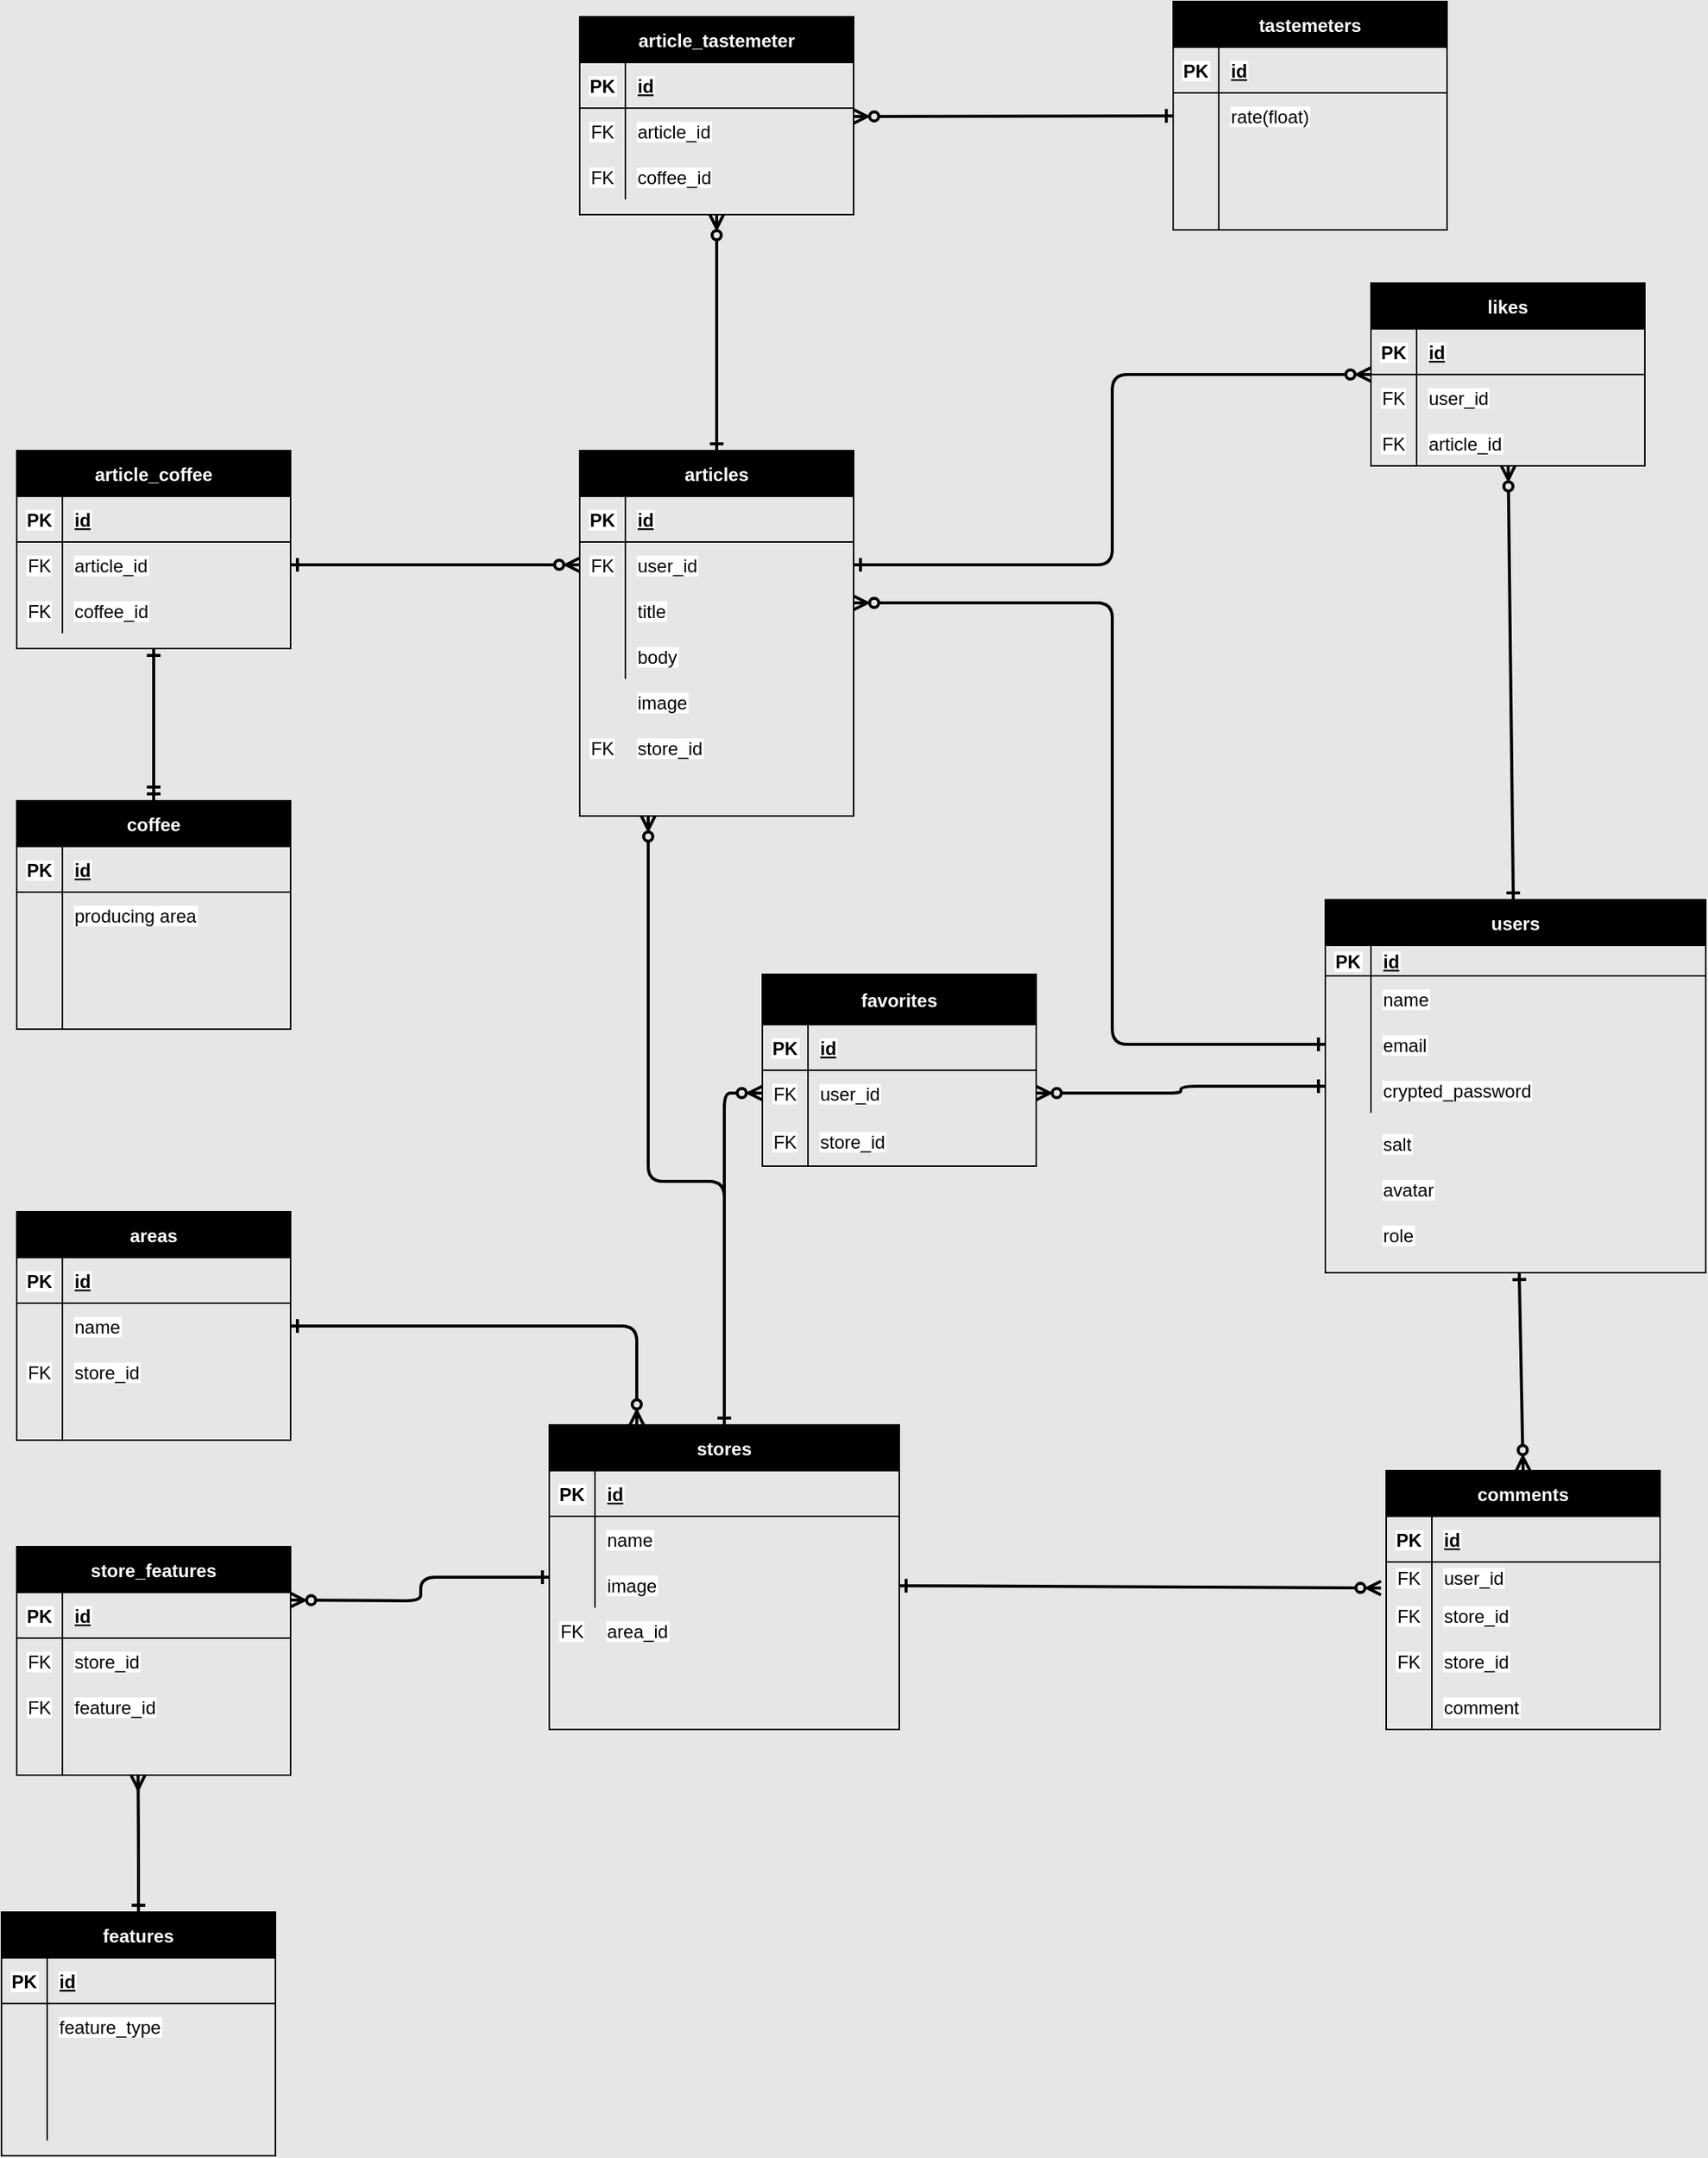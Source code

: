 <mxfile>
    <diagram id="R2lEEEUBdFMjLlhIrx00" name="Page-1">
        <mxGraphModel dx="1819" dy="1353" grid="1" gridSize="10" guides="1" tooltips="1" connect="1" arrows="1" fold="1" page="1" pageScale="1" pageWidth="1100" pageHeight="850" background="#E6E6E6" math="0" shadow="0" extFonts="Permanent Marker^https://fonts.googleapis.com/css?family=Permanent+Marker">
            <root>
                <mxCell id="0"/>
                <mxCell id="1" parent="0"/>
                <mxCell id="61" style="edgeStyle=none;html=1;entryX=0.5;entryY=1;entryDx=0;entryDy=0;startArrow=ERone;startFill=0;endArrow=ERzeroToMany;endFill=0;strokeColor=#000000;strokeWidth=2;" parent="1" source="JKdCie4ZkEYxSWR4w-To-482" target="51" edge="1">
                    <mxGeometry relative="1" as="geometry"/>
                </mxCell>
                <mxCell id="JKdCie4ZkEYxSWR4w-To-482" value="articles" style="shape=table;startSize=30;container=1;collapsible=1;childLayout=tableLayout;fixedRows=1;rowLines=0;fontStyle=1;align=center;resizeLast=1;fontColor=#FFFFFF;labelBackgroundColor=#000000;swimlaneFillColor=none;gradientColor=none;strokeColor=#000000;fillColor=#000000;" parent="1" vertex="1">
                    <mxGeometry x="-370" y="-270" width="180" height="240" as="geometry"/>
                </mxCell>
                <mxCell id="JKdCie4ZkEYxSWR4w-To-483" value="" style="shape=partialRectangle;collapsible=0;dropTarget=0;pointerEvents=0;fillColor=none;top=0;left=0;bottom=1;right=0;points=[[0,0.5],[1,0.5]];portConstraint=eastwest;fontColor=#000000;labelBackgroundColor=#FFFFFF;strokeColor=#000000;" parent="JKdCie4ZkEYxSWR4w-To-482" vertex="1">
                    <mxGeometry y="30" width="180" height="30" as="geometry"/>
                </mxCell>
                <mxCell id="JKdCie4ZkEYxSWR4w-To-484" value="PK" style="shape=partialRectangle;connectable=0;fillColor=none;top=0;left=0;bottom=0;right=0;fontStyle=1;overflow=hidden;fontColor=#000000;labelBackgroundColor=#FFFFFF;strokeColor=#000000;" parent="JKdCie4ZkEYxSWR4w-To-483" vertex="1">
                    <mxGeometry width="30" height="30" as="geometry">
                        <mxRectangle width="30" height="30" as="alternateBounds"/>
                    </mxGeometry>
                </mxCell>
                <mxCell id="JKdCie4ZkEYxSWR4w-To-485" value="id" style="shape=partialRectangle;connectable=0;fillColor=none;top=0;left=0;bottom=0;right=0;align=left;spacingLeft=6;fontStyle=5;overflow=hidden;fontColor=#000000;labelBackgroundColor=#FFFFFF;strokeColor=#000000;" parent="JKdCie4ZkEYxSWR4w-To-483" vertex="1">
                    <mxGeometry x="30" width="150" height="30" as="geometry">
                        <mxRectangle width="150" height="30" as="alternateBounds"/>
                    </mxGeometry>
                </mxCell>
                <mxCell id="3" value="" style="shape=partialRectangle;collapsible=0;dropTarget=0;pointerEvents=0;fillColor=none;top=0;left=0;bottom=0;right=0;points=[[0,0.5],[1,0.5]];portConstraint=eastwest;fontColor=#000000;labelBackgroundColor=#FFFFFF;strokeColor=#000000;" parent="JKdCie4ZkEYxSWR4w-To-482" vertex="1">
                    <mxGeometry y="60" width="180" height="30" as="geometry"/>
                </mxCell>
                <mxCell id="4" value="FK" style="shape=partialRectangle;connectable=0;fillColor=none;top=0;left=0;bottom=0;right=0;editable=1;overflow=hidden;fontColor=#000000;labelBackgroundColor=#FFFFFF;strokeColor=#000000;" parent="3" vertex="1">
                    <mxGeometry width="30" height="30" as="geometry">
                        <mxRectangle width="30" height="30" as="alternateBounds"/>
                    </mxGeometry>
                </mxCell>
                <mxCell id="5" value="user_id" style="shape=partialRectangle;connectable=0;fillColor=none;top=0;left=0;bottom=0;right=0;align=left;spacingLeft=6;overflow=hidden;fontColor=#000000;labelBackgroundColor=#FFFFFF;strokeColor=#000000;" parent="3" vertex="1">
                    <mxGeometry x="30" width="150" height="30" as="geometry">
                        <mxRectangle width="150" height="30" as="alternateBounds"/>
                    </mxGeometry>
                </mxCell>
                <mxCell id="JKdCie4ZkEYxSWR4w-To-489" value="" style="shape=partialRectangle;collapsible=0;dropTarget=0;pointerEvents=0;fillColor=none;top=0;left=0;bottom=0;right=0;points=[[0,0.5],[1,0.5]];portConstraint=eastwest;fontColor=#000000;labelBackgroundColor=#FFFFFF;strokeColor=#000000;" parent="JKdCie4ZkEYxSWR4w-To-482" vertex="1">
                    <mxGeometry y="90" width="180" height="30" as="geometry"/>
                </mxCell>
                <mxCell id="JKdCie4ZkEYxSWR4w-To-490" value="" style="shape=partialRectangle;connectable=0;fillColor=none;top=0;left=0;bottom=0;right=0;editable=1;overflow=hidden;fontColor=#000000;labelBackgroundColor=#FFFFFF;strokeColor=#000000;" parent="JKdCie4ZkEYxSWR4w-To-489" vertex="1">
                    <mxGeometry width="30" height="30" as="geometry">
                        <mxRectangle width="30" height="30" as="alternateBounds"/>
                    </mxGeometry>
                </mxCell>
                <mxCell id="JKdCie4ZkEYxSWR4w-To-491" value="title" style="shape=partialRectangle;connectable=0;fillColor=none;top=0;left=0;bottom=0;right=0;align=left;spacingLeft=6;overflow=hidden;fontColor=#000000;labelBackgroundColor=#FFFFFF;strokeColor=#000000;" parent="JKdCie4ZkEYxSWR4w-To-489" vertex="1">
                    <mxGeometry x="30" width="150" height="30" as="geometry">
                        <mxRectangle width="150" height="30" as="alternateBounds"/>
                    </mxGeometry>
                </mxCell>
                <mxCell id="JKdCie4ZkEYxSWR4w-To-492" value="" style="shape=partialRectangle;collapsible=0;dropTarget=0;pointerEvents=0;fillColor=none;top=0;left=0;bottom=0;right=0;points=[[0,0.5],[1,0.5]];portConstraint=eastwest;fontColor=#000000;labelBackgroundColor=#FFFFFF;strokeColor=#000000;" parent="JKdCie4ZkEYxSWR4w-To-482" vertex="1">
                    <mxGeometry y="120" width="180" height="30" as="geometry"/>
                </mxCell>
                <mxCell id="JKdCie4ZkEYxSWR4w-To-493" value="" style="shape=partialRectangle;connectable=0;fillColor=none;top=0;left=0;bottom=0;right=0;editable=1;overflow=hidden;fontColor=#000000;labelBackgroundColor=#FFFFFF;strokeColor=#000000;" parent="JKdCie4ZkEYxSWR4w-To-492" vertex="1">
                    <mxGeometry width="30" height="30" as="geometry">
                        <mxRectangle width="30" height="30" as="alternateBounds"/>
                    </mxGeometry>
                </mxCell>
                <mxCell id="JKdCie4ZkEYxSWR4w-To-494" value="body" style="shape=partialRectangle;connectable=0;fillColor=none;top=0;left=0;bottom=0;right=0;align=left;spacingLeft=6;overflow=hidden;fontColor=#000000;labelBackgroundColor=#FFFFFF;strokeColor=#000000;" parent="JKdCie4ZkEYxSWR4w-To-492" vertex="1">
                    <mxGeometry x="30" width="150" height="30" as="geometry">
                        <mxRectangle width="150" height="30" as="alternateBounds"/>
                    </mxGeometry>
                </mxCell>
                <mxCell id="JKdCie4ZkEYxSWR4w-To-495" style="edgeStyle=orthogonalEdgeStyle;html=1;startArrow=ERone;startFill=0;endArrow=ERzeroToMany;endFill=0;strokeWidth=2;fontColor=#000000;labelBackgroundColor=#FFFFFF;strokeColor=#000000;" parent="1" source="JKdCie4ZkEYxSWR4w-To-498" target="JKdCie4ZkEYxSWR4w-To-595" edge="1">
                    <mxGeometry relative="1" as="geometry"/>
                </mxCell>
                <mxCell id="14" style="edgeStyle=none;html=1;entryX=0.5;entryY=0;entryDx=0;entryDy=0;startArrow=ERone;startFill=0;endArrow=ERzeroToMany;endFill=0;strokeColor=#000000;strokeWidth=2;" parent="1" source="JKdCie4ZkEYxSWR4w-To-498" target="JKdCie4ZkEYxSWR4w-To-534" edge="1">
                    <mxGeometry relative="1" as="geometry"/>
                </mxCell>
                <mxCell id="64" style="edgeStyle=none;html=1;startArrow=ERone;startFill=0;strokeColor=#000000;strokeWidth=2;endArrow=ERzeroToMany;endFill=0;" parent="1" source="JKdCie4ZkEYxSWR4w-To-498" target="JKdCie4ZkEYxSWR4w-To-518" edge="1">
                    <mxGeometry relative="1" as="geometry"/>
                </mxCell>
                <mxCell id="JKdCie4ZkEYxSWR4w-To-498" value="users" style="shape=table;startSize=30;container=1;collapsible=1;childLayout=tableLayout;fixedRows=1;rowLines=0;fontStyle=1;align=center;resizeLast=1;labelBackgroundColor=#000000;fontColor=#FFFFFF;strokeColor=#000000;fillColor=#000000;" parent="1" vertex="1">
                    <mxGeometry x="120" y="25" width="250" height="245" as="geometry"/>
                </mxCell>
                <mxCell id="JKdCie4ZkEYxSWR4w-To-499" value="" style="shape=partialRectangle;collapsible=0;dropTarget=0;pointerEvents=0;fillColor=none;top=0;left=0;bottom=1;right=0;points=[[0,0.5],[1,0.5]];portConstraint=eastwest;fontColor=#000000;labelBackgroundColor=#FFFFFF;strokeColor=#000000;" parent="JKdCie4ZkEYxSWR4w-To-498" vertex="1">
                    <mxGeometry y="30" width="250" height="20" as="geometry"/>
                </mxCell>
                <mxCell id="JKdCie4ZkEYxSWR4w-To-500" value="PK" style="shape=partialRectangle;connectable=0;fillColor=none;top=0;left=0;bottom=0;right=0;fontStyle=1;overflow=hidden;fontColor=#000000;labelBackgroundColor=#FFFFFF;strokeColor=#000000;" parent="JKdCie4ZkEYxSWR4w-To-499" vertex="1">
                    <mxGeometry width="30" height="20" as="geometry">
                        <mxRectangle width="30" height="20" as="alternateBounds"/>
                    </mxGeometry>
                </mxCell>
                <mxCell id="JKdCie4ZkEYxSWR4w-To-501" value="id" style="shape=partialRectangle;connectable=0;fillColor=none;top=0;left=0;bottom=0;right=0;align=left;spacingLeft=6;fontStyle=5;overflow=hidden;fontColor=#000000;labelBackgroundColor=#FFFFFF;strokeColor=#000000;" parent="JKdCie4ZkEYxSWR4w-To-499" vertex="1">
                    <mxGeometry x="30" width="220" height="20" as="geometry">
                        <mxRectangle width="220" height="20" as="alternateBounds"/>
                    </mxGeometry>
                </mxCell>
                <mxCell id="JKdCie4ZkEYxSWR4w-To-502" value="" style="shape=partialRectangle;collapsible=0;dropTarget=0;pointerEvents=0;fillColor=none;top=0;left=0;bottom=0;right=0;points=[[0,0.5],[1,0.5]];portConstraint=eastwest;fontColor=#000000;labelBackgroundColor=#FFFFFF;strokeColor=#000000;" parent="JKdCie4ZkEYxSWR4w-To-498" vertex="1">
                    <mxGeometry y="50" width="250" height="30" as="geometry"/>
                </mxCell>
                <mxCell id="JKdCie4ZkEYxSWR4w-To-503" value="" style="shape=partialRectangle;connectable=0;fillColor=none;top=0;left=0;bottom=0;right=0;editable=1;overflow=hidden;fontColor=#000000;labelBackgroundColor=#FFFFFF;strokeColor=#000000;" parent="JKdCie4ZkEYxSWR4w-To-502" vertex="1">
                    <mxGeometry width="30" height="30" as="geometry">
                        <mxRectangle width="30" height="30" as="alternateBounds"/>
                    </mxGeometry>
                </mxCell>
                <mxCell id="JKdCie4ZkEYxSWR4w-To-504" value="name" style="shape=partialRectangle;connectable=0;fillColor=none;top=0;left=0;bottom=0;right=0;align=left;spacingLeft=6;overflow=hidden;fontColor=#000000;labelBackgroundColor=#FFFFFF;strokeColor=#000000;" parent="JKdCie4ZkEYxSWR4w-To-502" vertex="1">
                    <mxGeometry x="30" width="220" height="30" as="geometry">
                        <mxRectangle width="220" height="30" as="alternateBounds"/>
                    </mxGeometry>
                </mxCell>
                <mxCell id="JKdCie4ZkEYxSWR4w-To-505" value="" style="shape=partialRectangle;collapsible=0;dropTarget=0;pointerEvents=0;fillColor=none;top=0;left=0;bottom=0;right=0;points=[[0,0.5],[1,0.5]];portConstraint=eastwest;fontColor=#000000;labelBackgroundColor=#FFFFFF;strokeColor=#000000;" parent="JKdCie4ZkEYxSWR4w-To-498" vertex="1">
                    <mxGeometry y="80" width="250" height="30" as="geometry"/>
                </mxCell>
                <mxCell id="JKdCie4ZkEYxSWR4w-To-506" value="" style="shape=partialRectangle;connectable=0;fillColor=none;top=0;left=0;bottom=0;right=0;editable=1;overflow=hidden;fontColor=#000000;labelBackgroundColor=#FFFFFF;strokeColor=#000000;" parent="JKdCie4ZkEYxSWR4w-To-505" vertex="1">
                    <mxGeometry width="30" height="30" as="geometry">
                        <mxRectangle width="30" height="30" as="alternateBounds"/>
                    </mxGeometry>
                </mxCell>
                <mxCell id="JKdCie4ZkEYxSWR4w-To-507" value="email" style="shape=partialRectangle;connectable=0;fillColor=none;top=0;left=0;bottom=0;right=0;align=left;spacingLeft=6;overflow=hidden;fontColor=#000000;labelBackgroundColor=#FFFFFF;strokeColor=#000000;" parent="JKdCie4ZkEYxSWR4w-To-505" vertex="1">
                    <mxGeometry x="30" width="220" height="30" as="geometry">
                        <mxRectangle width="220" height="30" as="alternateBounds"/>
                    </mxGeometry>
                </mxCell>
                <mxCell id="JKdCie4ZkEYxSWR4w-To-508" value="" style="shape=partialRectangle;collapsible=0;dropTarget=0;pointerEvents=0;fillColor=none;top=0;left=0;bottom=0;right=0;points=[[0,0.5],[1,0.5]];portConstraint=eastwest;fontColor=#000000;labelBackgroundColor=#FFFFFF;strokeColor=#000000;" parent="JKdCie4ZkEYxSWR4w-To-498" vertex="1">
                    <mxGeometry y="110" width="250" height="30" as="geometry"/>
                </mxCell>
                <mxCell id="JKdCie4ZkEYxSWR4w-To-509" value="" style="shape=partialRectangle;connectable=0;fillColor=none;top=0;left=0;bottom=0;right=0;editable=1;overflow=hidden;fontColor=#000000;labelBackgroundColor=#FFFFFF;strokeColor=#000000;" parent="JKdCie4ZkEYxSWR4w-To-508" vertex="1">
                    <mxGeometry width="30" height="30" as="geometry">
                        <mxRectangle width="30" height="30" as="alternateBounds"/>
                    </mxGeometry>
                </mxCell>
                <mxCell id="JKdCie4ZkEYxSWR4w-To-510" value="crypted_password" style="shape=partialRectangle;connectable=0;fillColor=none;top=0;left=0;bottom=0;right=0;align=left;spacingLeft=6;overflow=hidden;fontColor=#000000;labelBackgroundColor=#FFFFFF;strokeColor=#000000;" parent="JKdCie4ZkEYxSWR4w-To-508" vertex="1">
                    <mxGeometry x="30" width="220" height="30" as="geometry">
                        <mxRectangle width="220" height="30" as="alternateBounds"/>
                    </mxGeometry>
                </mxCell>
                <mxCell id="JKdCie4ZkEYxSWR4w-To-511" value="likes" style="shape=table;startSize=30;container=1;collapsible=1;childLayout=tableLayout;fixedRows=1;rowLines=0;fontStyle=1;align=center;resizeLast=1;fontColor=#FFFFFF;labelBackgroundColor=#000000;strokeColor=#000000;fillColor=#000000;" parent="1" vertex="1">
                    <mxGeometry x="150" y="-380" width="180" height="120" as="geometry"/>
                </mxCell>
                <mxCell id="JKdCie4ZkEYxSWR4w-To-512" value="" style="shape=partialRectangle;collapsible=0;dropTarget=0;pointerEvents=0;fillColor=none;top=0;left=0;bottom=1;right=0;points=[[0,0.5],[1,0.5]];portConstraint=eastwest;fontColor=#000000;labelBackgroundColor=#FFFFFF;strokeColor=#000000;" parent="JKdCie4ZkEYxSWR4w-To-511" vertex="1">
                    <mxGeometry y="30" width="180" height="30" as="geometry"/>
                </mxCell>
                <mxCell id="JKdCie4ZkEYxSWR4w-To-513" value="PK" style="shape=partialRectangle;connectable=0;fillColor=none;top=0;left=0;bottom=0;right=0;fontStyle=1;overflow=hidden;fontColor=#000000;labelBackgroundColor=#FFFFFF;strokeColor=#000000;" parent="JKdCie4ZkEYxSWR4w-To-512" vertex="1">
                    <mxGeometry width="30" height="30" as="geometry">
                        <mxRectangle width="30" height="30" as="alternateBounds"/>
                    </mxGeometry>
                </mxCell>
                <mxCell id="JKdCie4ZkEYxSWR4w-To-514" value="id" style="shape=partialRectangle;connectable=0;fillColor=none;top=0;left=0;bottom=0;right=0;align=left;spacingLeft=6;fontStyle=5;overflow=hidden;fontColor=#000000;labelBackgroundColor=#FFFFFF;strokeColor=#000000;" parent="JKdCie4ZkEYxSWR4w-To-512" vertex="1">
                    <mxGeometry x="30" width="150" height="30" as="geometry">
                        <mxRectangle width="150" height="30" as="alternateBounds"/>
                    </mxGeometry>
                </mxCell>
                <mxCell id="JKdCie4ZkEYxSWR4w-To-515" value="" style="shape=partialRectangle;collapsible=0;dropTarget=0;pointerEvents=0;fillColor=none;top=0;left=0;bottom=0;right=0;points=[[0,0.5],[1,0.5]];portConstraint=eastwest;fontColor=#000000;labelBackgroundColor=#FFFFFF;strokeColor=#000000;" parent="JKdCie4ZkEYxSWR4w-To-511" vertex="1">
                    <mxGeometry y="60" width="180" height="30" as="geometry"/>
                </mxCell>
                <mxCell id="JKdCie4ZkEYxSWR4w-To-516" value="FK" style="shape=partialRectangle;connectable=0;fillColor=none;top=0;left=0;bottom=0;right=0;editable=1;overflow=hidden;fontColor=#000000;labelBackgroundColor=#FFFFFF;strokeColor=#000000;" parent="JKdCie4ZkEYxSWR4w-To-515" vertex="1">
                    <mxGeometry width="30" height="30" as="geometry">
                        <mxRectangle width="30" height="30" as="alternateBounds"/>
                    </mxGeometry>
                </mxCell>
                <mxCell id="JKdCie4ZkEYxSWR4w-To-517" value="user_id" style="shape=partialRectangle;connectable=0;fillColor=none;top=0;left=0;bottom=0;right=0;align=left;spacingLeft=6;overflow=hidden;fontColor=#000000;labelBackgroundColor=#FFFFFF;strokeColor=#000000;" parent="JKdCie4ZkEYxSWR4w-To-515" vertex="1">
                    <mxGeometry x="30" width="150" height="30" as="geometry">
                        <mxRectangle width="150" height="30" as="alternateBounds"/>
                    </mxGeometry>
                </mxCell>
                <mxCell id="JKdCie4ZkEYxSWR4w-To-518" value="" style="shape=partialRectangle;collapsible=0;dropTarget=0;pointerEvents=0;fillColor=none;top=0;left=0;bottom=0;right=0;points=[[0,0.5],[1,0.5]];portConstraint=eastwest;fontColor=#000000;labelBackgroundColor=#FFFFFF;strokeColor=#000000;" parent="JKdCie4ZkEYxSWR4w-To-511" vertex="1">
                    <mxGeometry y="90" width="180" height="30" as="geometry"/>
                </mxCell>
                <mxCell id="JKdCie4ZkEYxSWR4w-To-519" value="FK" style="shape=partialRectangle;connectable=0;fillColor=none;top=0;left=0;bottom=0;right=0;editable=1;overflow=hidden;fontColor=#000000;labelBackgroundColor=#FFFFFF;strokeColor=#000000;" parent="JKdCie4ZkEYxSWR4w-To-518" vertex="1">
                    <mxGeometry width="30" height="30" as="geometry">
                        <mxRectangle width="30" height="30" as="alternateBounds"/>
                    </mxGeometry>
                </mxCell>
                <mxCell id="JKdCie4ZkEYxSWR4w-To-520" value="article_id" style="shape=partialRectangle;connectable=0;fillColor=none;top=0;left=0;bottom=0;right=0;align=left;spacingLeft=6;overflow=hidden;fontColor=#000000;labelBackgroundColor=#FFFFFF;strokeColor=#000000;" parent="JKdCie4ZkEYxSWR4w-To-518" vertex="1">
                    <mxGeometry x="30" width="150" height="30" as="geometry">
                        <mxRectangle width="150" height="30" as="alternateBounds"/>
                    </mxGeometry>
                </mxCell>
                <mxCell id="JKdCie4ZkEYxSWR4w-To-521" value="areas" style="shape=table;startSize=30;container=1;collapsible=1;childLayout=tableLayout;fixedRows=1;rowLines=0;fontStyle=1;align=center;resizeLast=1;strokeColor=#000000;fontColor=#FFFFFF;labelBackgroundColor=#000000;fillColor=#000000;" parent="1" vertex="1">
                    <mxGeometry x="-740" y="230" width="180" height="150" as="geometry">
                        <mxRectangle x="-740" y="230" width="60" height="30" as="alternateBounds"/>
                    </mxGeometry>
                </mxCell>
                <mxCell id="JKdCie4ZkEYxSWR4w-To-522" value="" style="shape=partialRectangle;collapsible=0;dropTarget=0;pointerEvents=0;fillColor=none;top=0;left=0;bottom=1;right=0;points=[[0,0.5],[1,0.5]];portConstraint=eastwest;strokeColor=#000000;fontColor=#000000;labelBackgroundColor=#FFFFFF;" parent="JKdCie4ZkEYxSWR4w-To-521" vertex="1">
                    <mxGeometry y="30" width="180" height="30" as="geometry"/>
                </mxCell>
                <mxCell id="JKdCie4ZkEYxSWR4w-To-523" value="PK" style="shape=partialRectangle;connectable=0;fillColor=none;top=0;left=0;bottom=0;right=0;fontStyle=1;overflow=hidden;strokeColor=#000000;fontColor=#000000;labelBackgroundColor=#FFFFFF;" parent="JKdCie4ZkEYxSWR4w-To-522" vertex="1">
                    <mxGeometry width="30" height="30" as="geometry">
                        <mxRectangle width="30" height="30" as="alternateBounds"/>
                    </mxGeometry>
                </mxCell>
                <mxCell id="JKdCie4ZkEYxSWR4w-To-524" value="id" style="shape=partialRectangle;connectable=0;fillColor=none;top=0;left=0;bottom=0;right=0;align=left;spacingLeft=6;fontStyle=5;overflow=hidden;strokeColor=#000000;fontColor=#000000;labelBackgroundColor=#FFFFFF;" parent="JKdCie4ZkEYxSWR4w-To-522" vertex="1">
                    <mxGeometry x="30" width="150" height="30" as="geometry">
                        <mxRectangle width="150" height="30" as="alternateBounds"/>
                    </mxGeometry>
                </mxCell>
                <mxCell id="JKdCie4ZkEYxSWR4w-To-525" value="" style="shape=partialRectangle;collapsible=0;dropTarget=0;pointerEvents=0;fillColor=none;top=0;left=0;bottom=0;right=0;points=[[0,0.5],[1,0.5]];portConstraint=eastwest;strokeColor=#000000;fontColor=#000000;labelBackgroundColor=#FFFFFF;" parent="JKdCie4ZkEYxSWR4w-To-521" vertex="1">
                    <mxGeometry y="60" width="180" height="30" as="geometry"/>
                </mxCell>
                <mxCell id="JKdCie4ZkEYxSWR4w-To-526" value="" style="shape=partialRectangle;connectable=0;fillColor=none;top=0;left=0;bottom=0;right=0;editable=1;overflow=hidden;strokeColor=#000000;fontColor=#000000;labelBackgroundColor=#FFFFFF;" parent="JKdCie4ZkEYxSWR4w-To-525" vertex="1">
                    <mxGeometry width="30" height="30" as="geometry">
                        <mxRectangle width="30" height="30" as="alternateBounds"/>
                    </mxGeometry>
                </mxCell>
                <mxCell id="JKdCie4ZkEYxSWR4w-To-527" value="name" style="shape=partialRectangle;connectable=0;fillColor=none;top=0;left=0;bottom=0;right=0;align=left;spacingLeft=6;overflow=hidden;strokeColor=#000000;fontColor=#000000;labelBackgroundColor=#FFFFFF;" parent="JKdCie4ZkEYxSWR4w-To-525" vertex="1">
                    <mxGeometry x="30" width="150" height="30" as="geometry">
                        <mxRectangle width="150" height="30" as="alternateBounds"/>
                    </mxGeometry>
                </mxCell>
                <mxCell id="JKdCie4ZkEYxSWR4w-To-528" value="" style="shape=partialRectangle;collapsible=0;dropTarget=0;pointerEvents=0;fillColor=none;top=0;left=0;bottom=0;right=0;points=[[0,0.5],[1,0.5]];portConstraint=eastwest;strokeColor=#000000;fontColor=#000000;labelBackgroundColor=#FFFFFF;" parent="JKdCie4ZkEYxSWR4w-To-521" vertex="1">
                    <mxGeometry y="90" width="180" height="30" as="geometry"/>
                </mxCell>
                <mxCell id="JKdCie4ZkEYxSWR4w-To-529" value="FK" style="shape=partialRectangle;connectable=0;fillColor=none;top=0;left=0;bottom=0;right=0;editable=1;overflow=hidden;strokeColor=#000000;fontColor=#000000;labelBackgroundColor=#FFFFFF;" parent="JKdCie4ZkEYxSWR4w-To-528" vertex="1">
                    <mxGeometry width="30" height="30" as="geometry">
                        <mxRectangle width="30" height="30" as="alternateBounds"/>
                    </mxGeometry>
                </mxCell>
                <mxCell id="JKdCie4ZkEYxSWR4w-To-530" value="store_id" style="shape=partialRectangle;connectable=0;fillColor=none;top=0;left=0;bottom=0;right=0;align=left;spacingLeft=6;overflow=hidden;strokeColor=#000000;fontColor=#000000;labelBackgroundColor=#FFFFFF;" parent="JKdCie4ZkEYxSWR4w-To-528" vertex="1">
                    <mxGeometry x="30" width="150" height="30" as="geometry">
                        <mxRectangle width="150" height="30" as="alternateBounds"/>
                    </mxGeometry>
                </mxCell>
                <mxCell id="JKdCie4ZkEYxSWR4w-To-531" value="" style="shape=partialRectangle;collapsible=0;dropTarget=0;pointerEvents=0;fillColor=none;top=0;left=0;bottom=0;right=0;points=[[0,0.5],[1,0.5]];portConstraint=eastwest;strokeColor=#000000;fontColor=#000000;labelBackgroundColor=#FFFFFF;" parent="JKdCie4ZkEYxSWR4w-To-521" vertex="1">
                    <mxGeometry y="120" width="180" height="30" as="geometry"/>
                </mxCell>
                <mxCell id="JKdCie4ZkEYxSWR4w-To-532" value="" style="shape=partialRectangle;connectable=0;fillColor=none;top=0;left=0;bottom=0;right=0;editable=1;overflow=hidden;strokeColor=#000000;fontColor=#000000;labelBackgroundColor=#FFFFFF;" parent="JKdCie4ZkEYxSWR4w-To-531" vertex="1">
                    <mxGeometry width="30" height="30" as="geometry">
                        <mxRectangle width="30" height="30" as="alternateBounds"/>
                    </mxGeometry>
                </mxCell>
                <mxCell id="JKdCie4ZkEYxSWR4w-To-533" value="" style="shape=partialRectangle;connectable=0;fillColor=none;top=0;left=0;bottom=0;right=0;align=left;spacingLeft=6;overflow=hidden;strokeColor=#000000;fontColor=#000000;labelBackgroundColor=#FFFFFF;" parent="JKdCie4ZkEYxSWR4w-To-531" vertex="1">
                    <mxGeometry x="30" width="150" height="30" as="geometry">
                        <mxRectangle width="150" height="30" as="alternateBounds"/>
                    </mxGeometry>
                </mxCell>
                <mxCell id="JKdCie4ZkEYxSWR4w-To-534" value="comments" style="shape=table;startSize=30;container=1;collapsible=1;childLayout=tableLayout;fixedRows=1;rowLines=0;fontStyle=1;align=center;resizeLast=1;fontColor=#FFFFFF;labelBackgroundColor=#000000;strokeColor=#000000;fillColor=#000000;" parent="1" vertex="1">
                    <mxGeometry x="160" y="400" width="180" height="170" as="geometry"/>
                </mxCell>
                <mxCell id="JKdCie4ZkEYxSWR4w-To-535" value="" style="shape=partialRectangle;collapsible=0;dropTarget=0;pointerEvents=0;fillColor=none;top=0;left=0;bottom=1;right=0;points=[[0,0.5],[1,0.5]];portConstraint=eastwest;fontColor=#000000;labelBackgroundColor=#FFFFFF;strokeColor=#000000;" parent="JKdCie4ZkEYxSWR4w-To-534" vertex="1">
                    <mxGeometry y="30" width="180" height="30" as="geometry"/>
                </mxCell>
                <mxCell id="JKdCie4ZkEYxSWR4w-To-536" value="PK" style="shape=partialRectangle;connectable=0;fillColor=none;top=0;left=0;bottom=0;right=0;fontStyle=1;overflow=hidden;fontColor=#000000;labelBackgroundColor=#FFFFFF;strokeColor=#000000;" parent="JKdCie4ZkEYxSWR4w-To-535" vertex="1">
                    <mxGeometry width="30" height="30" as="geometry">
                        <mxRectangle width="30" height="30" as="alternateBounds"/>
                    </mxGeometry>
                </mxCell>
                <mxCell id="JKdCie4ZkEYxSWR4w-To-537" value="id" style="shape=partialRectangle;connectable=0;fillColor=none;top=0;left=0;bottom=0;right=0;align=left;spacingLeft=6;fontStyle=5;overflow=hidden;fontColor=#000000;labelBackgroundColor=#FFFFFF;strokeColor=#000000;" parent="JKdCie4ZkEYxSWR4w-To-535" vertex="1">
                    <mxGeometry x="30" width="150" height="30" as="geometry">
                        <mxRectangle width="150" height="30" as="alternateBounds"/>
                    </mxGeometry>
                </mxCell>
                <mxCell id="JKdCie4ZkEYxSWR4w-To-538" value="" style="shape=partialRectangle;collapsible=0;dropTarget=0;pointerEvents=0;fillColor=none;top=0;left=0;bottom=0;right=0;points=[[0,0.5],[1,0.5]];portConstraint=eastwest;fontColor=#000000;labelBackgroundColor=#FFFFFF;strokeColor=#000000;" parent="JKdCie4ZkEYxSWR4w-To-534" vertex="1">
                    <mxGeometry y="60" width="180" height="20" as="geometry"/>
                </mxCell>
                <mxCell id="JKdCie4ZkEYxSWR4w-To-539" value="FK" style="shape=partialRectangle;connectable=0;fillColor=none;top=0;left=0;bottom=0;right=0;editable=1;overflow=hidden;fontColor=#000000;labelBackgroundColor=#FFFFFF;strokeColor=#000000;" parent="JKdCie4ZkEYxSWR4w-To-538" vertex="1">
                    <mxGeometry width="30" height="20" as="geometry">
                        <mxRectangle width="30" height="20" as="alternateBounds"/>
                    </mxGeometry>
                </mxCell>
                <mxCell id="JKdCie4ZkEYxSWR4w-To-540" value="user_id" style="shape=partialRectangle;connectable=0;fillColor=none;top=0;left=0;bottom=0;right=0;align=left;spacingLeft=6;overflow=hidden;fontColor=#000000;labelBackgroundColor=#FFFFFF;strokeColor=#000000;" parent="JKdCie4ZkEYxSWR4w-To-538" vertex="1">
                    <mxGeometry x="30" width="150" height="20" as="geometry">
                        <mxRectangle width="150" height="20" as="alternateBounds"/>
                    </mxGeometry>
                </mxCell>
                <mxCell id="JKdCie4ZkEYxSWR4w-To-541" value="" style="shape=partialRectangle;collapsible=0;dropTarget=0;pointerEvents=0;fillColor=none;top=0;left=0;bottom=0;right=0;points=[[0,0.5],[1,0.5]];portConstraint=eastwest;fontColor=#000000;labelBackgroundColor=#FFFFFF;strokeColor=#000000;" parent="JKdCie4ZkEYxSWR4w-To-534" vertex="1">
                    <mxGeometry y="80" width="180" height="30" as="geometry"/>
                </mxCell>
                <mxCell id="JKdCie4ZkEYxSWR4w-To-542" value="FK" style="shape=partialRectangle;connectable=0;fillColor=none;top=0;left=0;bottom=0;right=0;editable=1;overflow=hidden;fontColor=#000000;labelBackgroundColor=#FFFFFF;strokeColor=#000000;" parent="JKdCie4ZkEYxSWR4w-To-541" vertex="1">
                    <mxGeometry width="30" height="30" as="geometry">
                        <mxRectangle width="30" height="30" as="alternateBounds"/>
                    </mxGeometry>
                </mxCell>
                <mxCell id="JKdCie4ZkEYxSWR4w-To-543" value="store_id" style="shape=partialRectangle;connectable=0;fillColor=none;top=0;left=0;bottom=0;right=0;align=left;spacingLeft=6;overflow=hidden;fontColor=#000000;labelBackgroundColor=#FFFFFF;strokeColor=#000000;" parent="JKdCie4ZkEYxSWR4w-To-541" vertex="1">
                    <mxGeometry x="30" width="150" height="30" as="geometry">
                        <mxRectangle width="150" height="30" as="alternateBounds"/>
                    </mxGeometry>
                </mxCell>
                <mxCell id="16" value="" style="shape=partialRectangle;collapsible=0;dropTarget=0;pointerEvents=0;fillColor=none;top=0;left=0;bottom=0;right=0;points=[[0,0.5],[1,0.5]];portConstraint=eastwest;fontColor=#000000;labelBackgroundColor=#FFFFFF;strokeColor=#000000;" parent="JKdCie4ZkEYxSWR4w-To-534" vertex="1">
                    <mxGeometry y="110" width="180" height="30" as="geometry"/>
                </mxCell>
                <mxCell id="17" value="FK" style="shape=partialRectangle;connectable=0;fillColor=none;top=0;left=0;bottom=0;right=0;editable=1;overflow=hidden;fontColor=#000000;labelBackgroundColor=#FFFFFF;strokeColor=#000000;" parent="16" vertex="1">
                    <mxGeometry width="30" height="30" as="geometry">
                        <mxRectangle width="30" height="30" as="alternateBounds"/>
                    </mxGeometry>
                </mxCell>
                <mxCell id="18" value="store_id" style="shape=partialRectangle;connectable=0;fillColor=none;top=0;left=0;bottom=0;right=0;align=left;spacingLeft=6;overflow=hidden;fontColor=#000000;labelBackgroundColor=#FFFFFF;strokeColor=#000000;" parent="16" vertex="1">
                    <mxGeometry x="30" width="150" height="30" as="geometry">
                        <mxRectangle width="150" height="30" as="alternateBounds"/>
                    </mxGeometry>
                </mxCell>
                <mxCell id="JKdCie4ZkEYxSWR4w-To-544" value="" style="shape=partialRectangle;collapsible=0;dropTarget=0;pointerEvents=0;fillColor=none;top=0;left=0;bottom=0;right=0;points=[[0,0.5],[1,0.5]];portConstraint=eastwest;fontColor=#000000;labelBackgroundColor=#FFFFFF;strokeColor=#000000;" parent="JKdCie4ZkEYxSWR4w-To-534" vertex="1">
                    <mxGeometry y="140" width="180" height="30" as="geometry"/>
                </mxCell>
                <mxCell id="JKdCie4ZkEYxSWR4w-To-545" value="" style="shape=partialRectangle;connectable=0;fillColor=none;top=0;left=0;bottom=0;right=0;editable=1;overflow=hidden;fontColor=#000000;labelBackgroundColor=#FFFFFF;strokeColor=#000000;" parent="JKdCie4ZkEYxSWR4w-To-544" vertex="1">
                    <mxGeometry width="30" height="30" as="geometry">
                        <mxRectangle width="30" height="30" as="alternateBounds"/>
                    </mxGeometry>
                </mxCell>
                <mxCell id="JKdCie4ZkEYxSWR4w-To-546" value="comment" style="shape=partialRectangle;connectable=0;fillColor=none;top=0;left=0;bottom=0;right=0;align=left;spacingLeft=6;overflow=hidden;fontColor=#000000;labelBackgroundColor=#FFFFFF;strokeColor=#000000;" parent="JKdCie4ZkEYxSWR4w-To-544" vertex="1">
                    <mxGeometry x="30" width="150" height="30" as="geometry">
                        <mxRectangle width="150" height="30" as="alternateBounds"/>
                    </mxGeometry>
                </mxCell>
                <mxCell id="JKdCie4ZkEYxSWR4w-To-547" style="edgeStyle=orthogonalEdgeStyle;html=1;startArrow=ERmandOne;startFill=0;endArrow=ERone;endFill=0;entryX=0.5;entryY=1;entryDx=0;entryDy=0;fontColor=#000000;labelBackgroundColor=#FFFFFF;strokeColor=#000000;strokeWidth=2;" parent="1" source="JKdCie4ZkEYxSWR4w-To-548" target="JKdCie4ZkEYxSWR4w-To-634" edge="1">
                    <mxGeometry relative="1" as="geometry">
                        <mxPoint x="-645" y="-130" as="targetPoint"/>
                    </mxGeometry>
                </mxCell>
                <mxCell id="JKdCie4ZkEYxSWR4w-To-548" value="coffee" style="shape=table;startSize=30;container=1;collapsible=1;childLayout=tableLayout;fixedRows=1;rowLines=0;fontStyle=1;align=center;resizeLast=1;strokeColor=#000000;labelBackgroundColor=#000000;fontColor=#FFFFFF;fillColor=#000000;" parent="1" vertex="1">
                    <mxGeometry x="-740" y="-40" width="180" height="150" as="geometry"/>
                </mxCell>
                <mxCell id="JKdCie4ZkEYxSWR4w-To-549" value="" style="shape=partialRectangle;collapsible=0;dropTarget=0;pointerEvents=0;fillColor=none;top=0;left=0;bottom=1;right=0;points=[[0,0.5],[1,0.5]];portConstraint=eastwest;fontColor=#000000;labelBackgroundColor=#FFFFFF;strokeColor=#000000;" parent="JKdCie4ZkEYxSWR4w-To-548" vertex="1">
                    <mxGeometry y="30" width="180" height="30" as="geometry"/>
                </mxCell>
                <mxCell id="JKdCie4ZkEYxSWR4w-To-550" value="PK" style="shape=partialRectangle;connectable=0;fillColor=none;top=0;left=0;bottom=0;right=0;fontStyle=1;overflow=hidden;fontColor=#000000;labelBackgroundColor=#FFFFFF;strokeColor=#000000;" parent="JKdCie4ZkEYxSWR4w-To-549" vertex="1">
                    <mxGeometry width="30" height="30" as="geometry">
                        <mxRectangle width="30" height="30" as="alternateBounds"/>
                    </mxGeometry>
                </mxCell>
                <mxCell id="JKdCie4ZkEYxSWR4w-To-551" value="id" style="shape=partialRectangle;connectable=0;fillColor=none;top=0;left=0;bottom=0;right=0;align=left;spacingLeft=6;fontStyle=5;overflow=hidden;fontColor=#000000;labelBackgroundColor=#FFFFFF;strokeColor=#000000;" parent="JKdCie4ZkEYxSWR4w-To-549" vertex="1">
                    <mxGeometry x="30" width="150" height="30" as="geometry">
                        <mxRectangle width="150" height="30" as="alternateBounds"/>
                    </mxGeometry>
                </mxCell>
                <mxCell id="JKdCie4ZkEYxSWR4w-To-552" value="" style="shape=partialRectangle;collapsible=0;dropTarget=0;pointerEvents=0;fillColor=none;top=0;left=0;bottom=0;right=0;points=[[0,0.5],[1,0.5]];portConstraint=eastwest;fontColor=#000000;labelBackgroundColor=#FFFFFF;strokeColor=#000000;" parent="JKdCie4ZkEYxSWR4w-To-548" vertex="1">
                    <mxGeometry y="60" width="180" height="30" as="geometry"/>
                </mxCell>
                <mxCell id="JKdCie4ZkEYxSWR4w-To-553" value="" style="shape=partialRectangle;connectable=0;fillColor=none;top=0;left=0;bottom=0;right=0;editable=1;overflow=hidden;fontColor=#000000;labelBackgroundColor=#FFFFFF;strokeColor=#000000;" parent="JKdCie4ZkEYxSWR4w-To-552" vertex="1">
                    <mxGeometry width="30" height="30" as="geometry">
                        <mxRectangle width="30" height="30" as="alternateBounds"/>
                    </mxGeometry>
                </mxCell>
                <mxCell id="JKdCie4ZkEYxSWR4w-To-554" value="producing area" style="shape=partialRectangle;connectable=0;fillColor=none;top=0;left=0;bottom=0;right=0;align=left;spacingLeft=6;overflow=hidden;fontColor=#000000;labelBackgroundColor=#FFFFFF;strokeColor=#000000;" parent="JKdCie4ZkEYxSWR4w-To-552" vertex="1">
                    <mxGeometry x="30" width="150" height="30" as="geometry">
                        <mxRectangle width="150" height="30" as="alternateBounds"/>
                    </mxGeometry>
                </mxCell>
                <mxCell id="JKdCie4ZkEYxSWR4w-To-558" value="" style="shape=partialRectangle;collapsible=0;dropTarget=0;pointerEvents=0;fillColor=none;top=0;left=0;bottom=0;right=0;points=[[0,0.5],[1,0.5]];portConstraint=eastwest;strokeColor=#000000;" parent="JKdCie4ZkEYxSWR4w-To-548" vertex="1">
                    <mxGeometry y="90" width="180" height="30" as="geometry"/>
                </mxCell>
                <mxCell id="JKdCie4ZkEYxSWR4w-To-559" value="" style="shape=partialRectangle;connectable=0;fillColor=none;top=0;left=0;bottom=0;right=0;editable=1;overflow=hidden;strokeColor=#000000;" parent="JKdCie4ZkEYxSWR4w-To-558" vertex="1">
                    <mxGeometry width="30" height="30" as="geometry">
                        <mxRectangle width="30" height="30" as="alternateBounds"/>
                    </mxGeometry>
                </mxCell>
                <mxCell id="JKdCie4ZkEYxSWR4w-To-560" value="" style="shape=partialRectangle;connectable=0;fillColor=none;top=0;left=0;bottom=0;right=0;align=left;spacingLeft=6;overflow=hidden;strokeColor=#000000;" parent="JKdCie4ZkEYxSWR4w-To-558" vertex="1">
                    <mxGeometry x="30" width="150" height="30" as="geometry">
                        <mxRectangle width="150" height="30" as="alternateBounds"/>
                    </mxGeometry>
                </mxCell>
                <mxCell id="JKdCie4ZkEYxSWR4w-To-555" value="" style="shape=partialRectangle;collapsible=0;dropTarget=0;pointerEvents=0;fillColor=none;top=0;left=0;bottom=0;right=0;points=[[0,0.5],[1,0.5]];portConstraint=eastwest;fontColor=#000000;labelBackgroundColor=#FFFFFF;strokeColor=#000000;" parent="JKdCie4ZkEYxSWR4w-To-548" vertex="1">
                    <mxGeometry y="120" width="180" height="30" as="geometry"/>
                </mxCell>
                <mxCell id="JKdCie4ZkEYxSWR4w-To-556" value="" style="shape=partialRectangle;connectable=0;fillColor=none;top=0;left=0;bottom=0;right=0;editable=1;overflow=hidden;fontColor=#000000;labelBackgroundColor=#FFFFFF;strokeColor=#000000;" parent="JKdCie4ZkEYxSWR4w-To-555" vertex="1">
                    <mxGeometry width="30" height="30" as="geometry">
                        <mxRectangle width="30" height="30" as="alternateBounds"/>
                    </mxGeometry>
                </mxCell>
                <mxCell id="JKdCie4ZkEYxSWR4w-To-557" value="" style="shape=partialRectangle;connectable=0;fillColor=none;top=0;left=0;bottom=0;right=0;align=left;spacingLeft=6;overflow=hidden;fontColor=#000000;labelBackgroundColor=#FFFFFF;strokeColor=#000000;" parent="JKdCie4ZkEYxSWR4w-To-555" vertex="1">
                    <mxGeometry x="30" width="150" height="30" as="geometry">
                        <mxRectangle width="150" height="30" as="alternateBounds"/>
                    </mxGeometry>
                </mxCell>
                <mxCell id="JKdCie4ZkEYxSWR4w-To-561" style="edgeStyle=orthogonalEdgeStyle;html=1;startArrow=ERone;startFill=0;endArrow=ERzeroToMany;endFill=0;entryX=0;entryY=0.5;entryDx=0;entryDy=0;fontColor=#000000;labelBackgroundColor=#FFFFFF;strokeColor=#000000;strokeWidth=2;" parent="1" source="JKdCie4ZkEYxSWR4w-To-564" target="JKdCie4ZkEYxSWR4w-To-595" edge="1">
                    <mxGeometry relative="1" as="geometry">
                        <mxPoint x="-390" y="196" as="targetPoint"/>
                    </mxGeometry>
                </mxCell>
                <mxCell id="JKdCie4ZkEYxSWR4w-To-562" style="edgeStyle=orthogonalEdgeStyle;html=1;startArrow=ERone;startFill=0;endArrow=ERzeroToMany;endFill=0;fontColor=#000000;labelBackgroundColor=#FFFFFF;strokeColor=#000000;strokeWidth=2;" parent="1" source="JKdCie4ZkEYxSWR4w-To-564" edge="1">
                    <mxGeometry relative="1" as="geometry">
                        <mxPoint x="-560" y="485" as="targetPoint"/>
                    </mxGeometry>
                </mxCell>
                <mxCell id="24" style="edgeStyle=orthogonalEdgeStyle;html=1;entryX=0.25;entryY=1;entryDx=0;entryDy=0;startArrow=ERone;startFill=0;endArrow=ERzeroToMany;endFill=0;strokeColor=#000000;strokeWidth=2;" parent="1" source="JKdCie4ZkEYxSWR4w-To-564" target="JKdCie4ZkEYxSWR4w-To-482" edge="1">
                    <mxGeometry relative="1" as="geometry">
                        <Array as="points">
                            <mxPoint x="-275" y="210"/>
                            <mxPoint x="-325" y="210"/>
                        </Array>
                    </mxGeometry>
                </mxCell>
                <mxCell id="JKdCie4ZkEYxSWR4w-To-564" value="stores" style="shape=table;startSize=30;container=1;collapsible=1;childLayout=tableLayout;fixedRows=1;rowLines=0;fontStyle=1;align=center;resizeLast=1;fontColor=#FFFFFF;labelBackgroundColor=#000000;strokeColor=#000000;fillColor=#000000;" parent="1" vertex="1">
                    <mxGeometry x="-390" y="370" width="230" height="200" as="geometry"/>
                </mxCell>
                <mxCell id="JKdCie4ZkEYxSWR4w-To-565" value="" style="shape=partialRectangle;collapsible=0;dropTarget=0;pointerEvents=0;fillColor=none;top=0;left=0;bottom=1;right=0;points=[[0,0.5],[1,0.5]];portConstraint=eastwest;fontColor=#000000;labelBackgroundColor=#FFFFFF;strokeColor=#000000;" parent="JKdCie4ZkEYxSWR4w-To-564" vertex="1">
                    <mxGeometry y="30" width="230" height="30" as="geometry"/>
                </mxCell>
                <mxCell id="JKdCie4ZkEYxSWR4w-To-566" value="PK" style="shape=partialRectangle;connectable=0;fillColor=none;top=0;left=0;bottom=0;right=0;fontStyle=1;overflow=hidden;fontColor=#000000;labelBackgroundColor=#FFFFFF;strokeColor=#000000;" parent="JKdCie4ZkEYxSWR4w-To-565" vertex="1">
                    <mxGeometry width="30" height="30" as="geometry">
                        <mxRectangle width="30" height="30" as="alternateBounds"/>
                    </mxGeometry>
                </mxCell>
                <mxCell id="JKdCie4ZkEYxSWR4w-To-567" value="id" style="shape=partialRectangle;connectable=0;fillColor=none;top=0;left=0;bottom=0;right=0;align=left;spacingLeft=6;fontStyle=5;overflow=hidden;fontColor=#000000;labelBackgroundColor=#FFFFFF;strokeColor=#000000;" parent="JKdCie4ZkEYxSWR4w-To-565" vertex="1">
                    <mxGeometry x="30" width="200" height="30" as="geometry">
                        <mxRectangle width="200" height="30" as="alternateBounds"/>
                    </mxGeometry>
                </mxCell>
                <mxCell id="JKdCie4ZkEYxSWR4w-To-568" value="" style="shape=partialRectangle;collapsible=0;dropTarget=0;pointerEvents=0;fillColor=none;top=0;left=0;bottom=0;right=0;points=[[0,0.5],[1,0.5]];portConstraint=eastwest;fontColor=#000000;labelBackgroundColor=#FFFFFF;strokeColor=#000000;" parent="JKdCie4ZkEYxSWR4w-To-564" vertex="1">
                    <mxGeometry y="60" width="230" height="30" as="geometry"/>
                </mxCell>
                <mxCell id="JKdCie4ZkEYxSWR4w-To-569" value="" style="shape=partialRectangle;connectable=0;fillColor=none;top=0;left=0;bottom=0;right=0;editable=1;overflow=hidden;fontColor=#000000;labelBackgroundColor=#FFFFFF;strokeColor=#000000;" parent="JKdCie4ZkEYxSWR4w-To-568" vertex="1">
                    <mxGeometry width="30" height="30" as="geometry">
                        <mxRectangle width="30" height="30" as="alternateBounds"/>
                    </mxGeometry>
                </mxCell>
                <mxCell id="JKdCie4ZkEYxSWR4w-To-570" value="name" style="shape=partialRectangle;connectable=0;fillColor=none;top=0;left=0;bottom=0;right=0;align=left;spacingLeft=6;overflow=hidden;fontColor=#000000;labelBackgroundColor=#FFFFFF;strokeColor=#000000;" parent="JKdCie4ZkEYxSWR4w-To-568" vertex="1">
                    <mxGeometry x="30" width="200" height="30" as="geometry">
                        <mxRectangle width="200" height="30" as="alternateBounds"/>
                    </mxGeometry>
                </mxCell>
                <mxCell id="JKdCie4ZkEYxSWR4w-To-574" value="" style="shape=partialRectangle;collapsible=0;dropTarget=0;pointerEvents=0;fillColor=none;top=0;left=0;bottom=0;right=0;points=[[0,0.5],[1,0.5]];portConstraint=eastwest;fontColor=#000000;labelBackgroundColor=#FFFFFF;strokeColor=#000000;" parent="JKdCie4ZkEYxSWR4w-To-564" vertex="1">
                    <mxGeometry y="90" width="230" height="30" as="geometry"/>
                </mxCell>
                <mxCell id="JKdCie4ZkEYxSWR4w-To-575" value="" style="shape=partialRectangle;connectable=0;fillColor=none;top=0;left=0;bottom=0;right=0;editable=1;overflow=hidden;fontColor=#000000;labelBackgroundColor=#FFFFFF;strokeColor=#000000;" parent="JKdCie4ZkEYxSWR4w-To-574" vertex="1">
                    <mxGeometry width="30" height="30" as="geometry">
                        <mxRectangle width="30" height="30" as="alternateBounds"/>
                    </mxGeometry>
                </mxCell>
                <mxCell id="JKdCie4ZkEYxSWR4w-To-576" value="image" style="shape=partialRectangle;connectable=0;fillColor=none;top=0;left=0;bottom=0;right=0;align=left;spacingLeft=6;overflow=hidden;fontColor=#000000;labelBackgroundColor=#FFFFFF;strokeColor=#000000;" parent="JKdCie4ZkEYxSWR4w-To-574" vertex="1">
                    <mxGeometry x="30" width="200" height="30" as="geometry">
                        <mxRectangle width="200" height="30" as="alternateBounds"/>
                    </mxGeometry>
                </mxCell>
                <mxCell id="JKdCie4ZkEYxSWR4w-To-577" style="edgeStyle=orthogonalEdgeStyle;html=1;entryX=0.443;entryY=1.008;entryDx=0;entryDy=0;entryPerimeter=0;startArrow=ERone;startFill=0;endArrow=ERmany;endFill=0;strokeColor=#000000;fontColor=#000000;labelBackgroundColor=#FFFFFF;strokeWidth=2;" parent="1" source="JKdCie4ZkEYxSWR4w-To-578" target="JKdCie4ZkEYxSWR4w-To-627" edge="1">
                    <mxGeometry relative="1" as="geometry"/>
                </mxCell>
                <mxCell id="JKdCie4ZkEYxSWR4w-To-578" value="features" style="shape=table;startSize=30;container=1;collapsible=1;childLayout=tableLayout;fixedRows=1;rowLines=0;fontStyle=1;align=center;resizeLast=1;strokeColor=#000000;fontColor=#FFFFFF;labelBackgroundColor=#000000;fillColor=#000000;" parent="1" vertex="1">
                    <mxGeometry x="-750" y="690" width="180" height="160" as="geometry"/>
                </mxCell>
                <mxCell id="JKdCie4ZkEYxSWR4w-To-579" value="" style="shape=partialRectangle;collapsible=0;dropTarget=0;pointerEvents=0;fillColor=none;top=0;left=0;bottom=1;right=0;points=[[0,0.5],[1,0.5]];portConstraint=eastwest;strokeColor=#000000;fontColor=#000000;labelBackgroundColor=#FFFFFF;" parent="JKdCie4ZkEYxSWR4w-To-578" vertex="1">
                    <mxGeometry y="30" width="180" height="30" as="geometry"/>
                </mxCell>
                <mxCell id="JKdCie4ZkEYxSWR4w-To-580" value="PK" style="shape=partialRectangle;connectable=0;fillColor=none;top=0;left=0;bottom=0;right=0;fontStyle=1;overflow=hidden;strokeColor=#000000;fontColor=#000000;labelBackgroundColor=#FFFFFF;" parent="JKdCie4ZkEYxSWR4w-To-579" vertex="1">
                    <mxGeometry width="30" height="30" as="geometry">
                        <mxRectangle width="30" height="30" as="alternateBounds"/>
                    </mxGeometry>
                </mxCell>
                <mxCell id="JKdCie4ZkEYxSWR4w-To-581" value="id" style="shape=partialRectangle;connectable=0;fillColor=none;top=0;left=0;bottom=0;right=0;align=left;spacingLeft=6;fontStyle=5;overflow=hidden;strokeColor=#000000;fontColor=#000000;labelBackgroundColor=#FFFFFF;" parent="JKdCie4ZkEYxSWR4w-To-579" vertex="1">
                    <mxGeometry x="30" width="150" height="30" as="geometry">
                        <mxRectangle width="150" height="30" as="alternateBounds"/>
                    </mxGeometry>
                </mxCell>
                <mxCell id="JKdCie4ZkEYxSWR4w-To-582" value="" style="shape=partialRectangle;collapsible=0;dropTarget=0;pointerEvents=0;fillColor=none;top=0;left=0;bottom=0;right=0;points=[[0,0.5],[1,0.5]];portConstraint=eastwest;strokeColor=#000000;fontColor=#000000;labelBackgroundColor=#FFFFFF;" parent="JKdCie4ZkEYxSWR4w-To-578" vertex="1">
                    <mxGeometry y="60" width="180" height="30" as="geometry"/>
                </mxCell>
                <mxCell id="JKdCie4ZkEYxSWR4w-To-583" value="" style="shape=partialRectangle;connectable=0;fillColor=none;top=0;left=0;bottom=0;right=0;editable=1;overflow=hidden;strokeColor=#000000;fontColor=#000000;labelBackgroundColor=#FFFFFF;" parent="JKdCie4ZkEYxSWR4w-To-582" vertex="1">
                    <mxGeometry width="30" height="30" as="geometry">
                        <mxRectangle width="30" height="30" as="alternateBounds"/>
                    </mxGeometry>
                </mxCell>
                <mxCell id="JKdCie4ZkEYxSWR4w-To-584" value="feature_type" style="shape=partialRectangle;connectable=0;fillColor=none;top=0;left=0;bottom=0;right=0;align=left;spacingLeft=6;overflow=hidden;strokeColor=#000000;fontColor=#000000;labelBackgroundColor=#FFFFFF;" parent="JKdCie4ZkEYxSWR4w-To-582" vertex="1">
                    <mxGeometry x="30" width="150" height="30" as="geometry">
                        <mxRectangle width="150" height="30" as="alternateBounds"/>
                    </mxGeometry>
                </mxCell>
                <mxCell id="JKdCie4ZkEYxSWR4w-To-585" value="" style="shape=partialRectangle;collapsible=0;dropTarget=0;pointerEvents=0;fillColor=none;top=0;left=0;bottom=0;right=0;points=[[0,0.5],[1,0.5]];portConstraint=eastwest;strokeColor=#000000;fontColor=#000000;labelBackgroundColor=#FFFFFF;" parent="JKdCie4ZkEYxSWR4w-To-578" vertex="1">
                    <mxGeometry y="90" width="180" height="30" as="geometry"/>
                </mxCell>
                <mxCell id="JKdCie4ZkEYxSWR4w-To-586" value="" style="shape=partialRectangle;connectable=0;fillColor=none;top=0;left=0;bottom=0;right=0;editable=1;overflow=hidden;strokeColor=#000000;fontColor=#000000;labelBackgroundColor=#FFFFFF;" parent="JKdCie4ZkEYxSWR4w-To-585" vertex="1">
                    <mxGeometry width="30" height="30" as="geometry">
                        <mxRectangle width="30" height="30" as="alternateBounds"/>
                    </mxGeometry>
                </mxCell>
                <mxCell id="JKdCie4ZkEYxSWR4w-To-587" value="" style="shape=partialRectangle;connectable=0;fillColor=none;top=0;left=0;bottom=0;right=0;align=left;spacingLeft=6;overflow=hidden;strokeColor=#000000;fontColor=#000000;labelBackgroundColor=#FFFFFF;" parent="JKdCie4ZkEYxSWR4w-To-585" vertex="1">
                    <mxGeometry x="30" width="150" height="30" as="geometry">
                        <mxRectangle width="150" height="30" as="alternateBounds"/>
                    </mxGeometry>
                </mxCell>
                <mxCell id="JKdCie4ZkEYxSWR4w-To-588" value="" style="shape=partialRectangle;collapsible=0;dropTarget=0;pointerEvents=0;fillColor=none;top=0;left=0;bottom=0;right=0;points=[[0,0.5],[1,0.5]];portConstraint=eastwest;strokeColor=#000000;fontColor=#000000;labelBackgroundColor=#FFFFFF;" parent="JKdCie4ZkEYxSWR4w-To-578" vertex="1">
                    <mxGeometry y="120" width="180" height="30" as="geometry"/>
                </mxCell>
                <mxCell id="JKdCie4ZkEYxSWR4w-To-589" value="" style="shape=partialRectangle;connectable=0;fillColor=none;top=0;left=0;bottom=0;right=0;editable=1;overflow=hidden;strokeColor=#000000;fontColor=#000000;labelBackgroundColor=#FFFFFF;" parent="JKdCie4ZkEYxSWR4w-To-588" vertex="1">
                    <mxGeometry width="30" height="30" as="geometry">
                        <mxRectangle width="30" height="30" as="alternateBounds"/>
                    </mxGeometry>
                </mxCell>
                <mxCell id="JKdCie4ZkEYxSWR4w-To-590" value="" style="shape=partialRectangle;connectable=0;fillColor=none;top=0;left=0;bottom=0;right=0;align=left;spacingLeft=6;overflow=hidden;strokeColor=#000000;fontColor=#000000;labelBackgroundColor=#FFFFFF;" parent="JKdCie4ZkEYxSWR4w-To-588" vertex="1">
                    <mxGeometry x="30" width="150" height="30" as="geometry">
                        <mxRectangle width="150" height="30" as="alternateBounds"/>
                    </mxGeometry>
                </mxCell>
                <mxCell id="JKdCie4ZkEYxSWR4w-To-591" value="favorites" style="shape=table;startSize=33;container=1;collapsible=1;childLayout=tableLayout;fixedRows=1;rowLines=0;fontStyle=1;align=center;resizeLast=1;fontColor=#FFFFFF;labelBackgroundColor=#000000;strokeColor=#000000;fillColor=#000000;" parent="1" vertex="1">
                    <mxGeometry x="-250" y="74" width="180" height="126" as="geometry"/>
                </mxCell>
                <mxCell id="JKdCie4ZkEYxSWR4w-To-592" value="" style="shape=partialRectangle;collapsible=0;dropTarget=0;pointerEvents=0;fillColor=none;top=0;left=0;bottom=1;right=0;points=[[0,0.5],[1,0.5]];portConstraint=eastwest;fontColor=#000000;labelBackgroundColor=#FFFFFF;strokeColor=#000000;" parent="JKdCie4ZkEYxSWR4w-To-591" vertex="1">
                    <mxGeometry y="33" width="180" height="30" as="geometry"/>
                </mxCell>
                <mxCell id="JKdCie4ZkEYxSWR4w-To-593" value="PK" style="shape=partialRectangle;connectable=0;fillColor=none;top=0;left=0;bottom=0;right=0;fontStyle=1;overflow=hidden;fontColor=#000000;labelBackgroundColor=#FFFFFF;strokeColor=#000000;" parent="JKdCie4ZkEYxSWR4w-To-592" vertex="1">
                    <mxGeometry width="30" height="30" as="geometry">
                        <mxRectangle width="30" height="30" as="alternateBounds"/>
                    </mxGeometry>
                </mxCell>
                <mxCell id="JKdCie4ZkEYxSWR4w-To-594" value="id" style="shape=partialRectangle;connectable=0;fillColor=none;top=0;left=0;bottom=0;right=0;align=left;spacingLeft=6;fontStyle=5;overflow=hidden;fontColor=#000000;labelBackgroundColor=#FFFFFF;strokeColor=#000000;" parent="JKdCie4ZkEYxSWR4w-To-592" vertex="1">
                    <mxGeometry x="30" width="150" height="30" as="geometry">
                        <mxRectangle width="150" height="30" as="alternateBounds"/>
                    </mxGeometry>
                </mxCell>
                <mxCell id="JKdCie4ZkEYxSWR4w-To-595" value="" style="shape=partialRectangle;collapsible=0;dropTarget=0;pointerEvents=0;fillColor=none;top=0;left=0;bottom=0;right=0;points=[[0,0.5],[1,0.5]];portConstraint=eastwest;fontColor=#000000;labelBackgroundColor=#FFFFFF;strokeColor=#000000;" parent="JKdCie4ZkEYxSWR4w-To-591" vertex="1">
                    <mxGeometry y="63" width="180" height="30" as="geometry"/>
                </mxCell>
                <mxCell id="JKdCie4ZkEYxSWR4w-To-596" value="FK" style="shape=partialRectangle;connectable=0;fillColor=none;top=0;left=0;bottom=0;right=0;editable=1;overflow=hidden;fontColor=#000000;labelBackgroundColor=#FFFFFF;strokeColor=#000000;" parent="JKdCie4ZkEYxSWR4w-To-595" vertex="1">
                    <mxGeometry width="30" height="30" as="geometry">
                        <mxRectangle width="30" height="30" as="alternateBounds"/>
                    </mxGeometry>
                </mxCell>
                <mxCell id="JKdCie4ZkEYxSWR4w-To-597" value="user_id" style="shape=partialRectangle;connectable=0;fillColor=none;top=0;left=0;bottom=0;right=0;align=left;spacingLeft=6;overflow=hidden;fontColor=#000000;labelBackgroundColor=#FFFFFF;strokeColor=#000000;" parent="JKdCie4ZkEYxSWR4w-To-595" vertex="1">
                    <mxGeometry x="30" width="150" height="30" as="geometry">
                        <mxRectangle width="150" height="30" as="alternateBounds"/>
                    </mxGeometry>
                </mxCell>
                <mxCell id="JKdCie4ZkEYxSWR4w-To-598" value="" style="shape=partialRectangle;collapsible=0;dropTarget=0;pointerEvents=0;fillColor=none;top=0;left=0;bottom=0;right=0;points=[[0,0.5],[1,0.5]];portConstraint=eastwest;fontColor=#000000;labelBackgroundColor=#FFFFFF;strokeColor=#000000;" parent="JKdCie4ZkEYxSWR4w-To-591" vertex="1">
                    <mxGeometry y="93" width="180" height="33" as="geometry"/>
                </mxCell>
                <mxCell id="JKdCie4ZkEYxSWR4w-To-599" value="FK" style="shape=partialRectangle;connectable=0;fillColor=none;top=0;left=0;bottom=0;right=0;editable=1;overflow=hidden;fontColor=#000000;labelBackgroundColor=#FFFFFF;strokeColor=#000000;" parent="JKdCie4ZkEYxSWR4w-To-598" vertex="1">
                    <mxGeometry width="30" height="33" as="geometry">
                        <mxRectangle width="30" height="33" as="alternateBounds"/>
                    </mxGeometry>
                </mxCell>
                <mxCell id="JKdCie4ZkEYxSWR4w-To-600" value="store_id" style="shape=partialRectangle;connectable=0;fillColor=none;top=0;left=0;bottom=0;right=0;align=left;spacingLeft=6;overflow=hidden;fontColor=#000000;labelBackgroundColor=#FFFFFF;strokeColor=#000000;" parent="JKdCie4ZkEYxSWR4w-To-598" vertex="1">
                    <mxGeometry x="30" width="150" height="33" as="geometry">
                        <mxRectangle width="150" height="33" as="alternateBounds"/>
                    </mxGeometry>
                </mxCell>
                <mxCell id="JKdCie4ZkEYxSWR4w-To-601" value="image" style="shape=partialRectangle;connectable=0;fillColor=none;top=0;left=0;bottom=0;right=0;align=left;spacingLeft=6;overflow=hidden;fontColor=#000000;labelBackgroundColor=#FFFFFF;strokeColor=#000000;" parent="1" vertex="1">
                    <mxGeometry x="-340" y="-120" width="150" height="30" as="geometry">
                        <mxRectangle width="150" height="30" as="alternateBounds"/>
                    </mxGeometry>
                </mxCell>
                <mxCell id="JKdCie4ZkEYxSWR4w-To-617" value="store_features" style="shape=table;startSize=30;container=1;collapsible=1;childLayout=tableLayout;fixedRows=1;rowLines=0;fontStyle=1;align=center;resizeLast=1;strokeColor=#000000;fontColor=#FFFFFF;labelBackgroundColor=#000000;fillColor=#000000;" parent="1" vertex="1">
                    <mxGeometry x="-740" y="450" width="180" height="150" as="geometry"/>
                </mxCell>
                <mxCell id="JKdCie4ZkEYxSWR4w-To-618" value="" style="shape=partialRectangle;collapsible=0;dropTarget=0;pointerEvents=0;fillColor=none;top=0;left=0;bottom=1;right=0;points=[[0,0.5],[1,0.5]];portConstraint=eastwest;strokeColor=#000000;fontColor=#000000;labelBackgroundColor=#FFFFFF;" parent="JKdCie4ZkEYxSWR4w-To-617" vertex="1">
                    <mxGeometry y="30" width="180" height="30" as="geometry"/>
                </mxCell>
                <mxCell id="JKdCie4ZkEYxSWR4w-To-619" value="PK" style="shape=partialRectangle;connectable=0;fillColor=none;top=0;left=0;bottom=0;right=0;fontStyle=1;overflow=hidden;strokeColor=#000000;fontColor=#000000;labelBackgroundColor=#FFFFFF;" parent="JKdCie4ZkEYxSWR4w-To-618" vertex="1">
                    <mxGeometry width="30" height="30" as="geometry">
                        <mxRectangle width="30" height="30" as="alternateBounds"/>
                    </mxGeometry>
                </mxCell>
                <mxCell id="JKdCie4ZkEYxSWR4w-To-620" value="id" style="shape=partialRectangle;connectable=0;fillColor=none;top=0;left=0;bottom=0;right=0;align=left;spacingLeft=6;fontStyle=5;overflow=hidden;strokeColor=#000000;fontColor=#000000;labelBackgroundColor=#FFFFFF;" parent="JKdCie4ZkEYxSWR4w-To-618" vertex="1">
                    <mxGeometry x="30" width="150" height="30" as="geometry">
                        <mxRectangle width="150" height="30" as="alternateBounds"/>
                    </mxGeometry>
                </mxCell>
                <mxCell id="JKdCie4ZkEYxSWR4w-To-621" value="" style="shape=partialRectangle;collapsible=0;dropTarget=0;pointerEvents=0;fillColor=none;top=0;left=0;bottom=0;right=0;points=[[0,0.5],[1,0.5]];portConstraint=eastwest;strokeColor=#000000;fontColor=#000000;labelBackgroundColor=#FFFFFF;" parent="JKdCie4ZkEYxSWR4w-To-617" vertex="1">
                    <mxGeometry y="60" width="180" height="30" as="geometry"/>
                </mxCell>
                <mxCell id="JKdCie4ZkEYxSWR4w-To-622" value="FK" style="shape=partialRectangle;connectable=0;fillColor=none;top=0;left=0;bottom=0;right=0;editable=1;overflow=hidden;strokeColor=#000000;fontColor=#000000;labelBackgroundColor=#FFFFFF;" parent="JKdCie4ZkEYxSWR4w-To-621" vertex="1">
                    <mxGeometry width="30" height="30" as="geometry">
                        <mxRectangle width="30" height="30" as="alternateBounds"/>
                    </mxGeometry>
                </mxCell>
                <mxCell id="JKdCie4ZkEYxSWR4w-To-623" value="store_id" style="shape=partialRectangle;connectable=0;fillColor=none;top=0;left=0;bottom=0;right=0;align=left;spacingLeft=6;overflow=hidden;strokeColor=#000000;fontColor=#000000;labelBackgroundColor=#FFFFFF;" parent="JKdCie4ZkEYxSWR4w-To-621" vertex="1">
                    <mxGeometry x="30" width="150" height="30" as="geometry">
                        <mxRectangle width="150" height="30" as="alternateBounds"/>
                    </mxGeometry>
                </mxCell>
                <mxCell id="JKdCie4ZkEYxSWR4w-To-624" value="" style="shape=partialRectangle;collapsible=0;dropTarget=0;pointerEvents=0;fillColor=none;top=0;left=0;bottom=0;right=0;points=[[0,0.5],[1,0.5]];portConstraint=eastwest;strokeColor=#000000;fontColor=#000000;labelBackgroundColor=#FFFFFF;" parent="JKdCie4ZkEYxSWR4w-To-617" vertex="1">
                    <mxGeometry y="90" width="180" height="30" as="geometry"/>
                </mxCell>
                <mxCell id="JKdCie4ZkEYxSWR4w-To-625" value="FK" style="shape=partialRectangle;connectable=0;fillColor=none;top=0;left=0;bottom=0;right=0;editable=1;overflow=hidden;strokeColor=#000000;fontColor=#000000;labelBackgroundColor=#FFFFFF;" parent="JKdCie4ZkEYxSWR4w-To-624" vertex="1">
                    <mxGeometry width="30" height="30" as="geometry">
                        <mxRectangle width="30" height="30" as="alternateBounds"/>
                    </mxGeometry>
                </mxCell>
                <mxCell id="JKdCie4ZkEYxSWR4w-To-626" value="feature_id" style="shape=partialRectangle;connectable=0;fillColor=none;top=0;left=0;bottom=0;right=0;align=left;spacingLeft=6;overflow=hidden;strokeColor=#000000;fontColor=#000000;labelBackgroundColor=#FFFFFF;" parent="JKdCie4ZkEYxSWR4w-To-624" vertex="1">
                    <mxGeometry x="30" width="150" height="30" as="geometry">
                        <mxRectangle width="150" height="30" as="alternateBounds"/>
                    </mxGeometry>
                </mxCell>
                <mxCell id="JKdCie4ZkEYxSWR4w-To-627" value="" style="shape=partialRectangle;collapsible=0;dropTarget=0;pointerEvents=0;fillColor=none;top=0;left=0;bottom=0;right=0;points=[[0,0.5],[1,0.5]];portConstraint=eastwest;strokeColor=#000000;fontColor=#000000;labelBackgroundColor=#FFFFFF;" parent="JKdCie4ZkEYxSWR4w-To-617" vertex="1">
                    <mxGeometry y="120" width="180" height="30" as="geometry"/>
                </mxCell>
                <mxCell id="JKdCie4ZkEYxSWR4w-To-628" value="" style="shape=partialRectangle;connectable=0;fillColor=none;top=0;left=0;bottom=0;right=0;editable=1;overflow=hidden;strokeColor=#000000;fontColor=#000000;labelBackgroundColor=#FFFFFF;" parent="JKdCie4ZkEYxSWR4w-To-627" vertex="1">
                    <mxGeometry width="30" height="30" as="geometry">
                        <mxRectangle width="30" height="30" as="alternateBounds"/>
                    </mxGeometry>
                </mxCell>
                <mxCell id="JKdCie4ZkEYxSWR4w-To-629" value="" style="shape=partialRectangle;connectable=0;fillColor=none;top=0;left=0;bottom=0;right=0;align=left;spacingLeft=6;overflow=hidden;strokeColor=#000000;fontColor=#000000;labelBackgroundColor=#FFFFFF;" parent="JKdCie4ZkEYxSWR4w-To-627" vertex="1">
                    <mxGeometry x="30" width="150" height="30" as="geometry">
                        <mxRectangle width="150" height="30" as="alternateBounds"/>
                    </mxGeometry>
                </mxCell>
                <mxCell id="JKdCie4ZkEYxSWR4w-To-630" value="FK" style="shape=partialRectangle;connectable=0;fillColor=none;top=0;left=0;bottom=0;right=0;editable=1;overflow=hidden;fontColor=#000000;labelBackgroundColor=#FFFFFF;strokeColor=#000000;" parent="1" vertex="1">
                    <mxGeometry x="-390" y="490" width="30" height="30" as="geometry">
                        <mxRectangle width="30" height="30" as="alternateBounds"/>
                    </mxGeometry>
                </mxCell>
                <mxCell id="JKdCie4ZkEYxSWR4w-To-633" style="edgeStyle=orthogonalEdgeStyle;html=1;entryX=0.25;entryY=0;entryDx=0;entryDy=0;startArrow=ERone;startFill=0;endArrow=ERzeroToMany;endFill=0;fontColor=#000000;labelBackgroundColor=#FFFFFF;strokeColor=#000000;strokeWidth=2;" parent="1" source="JKdCie4ZkEYxSWR4w-To-525" target="JKdCie4ZkEYxSWR4w-To-564" edge="1">
                    <mxGeometry relative="1" as="geometry"/>
                </mxCell>
                <mxCell id="JKdCie4ZkEYxSWR4w-To-634" value="article_coffee" style="shape=table;startSize=30;container=1;collapsible=1;childLayout=tableLayout;fixedRows=1;rowLines=0;fontStyle=1;align=center;resizeLast=1;fontColor=#FFFFFF;labelBackgroundColor=#000000;strokeColor=#000000;fillColor=#000000;" parent="1" vertex="1">
                    <mxGeometry x="-740" y="-270" width="180" height="130" as="geometry"/>
                </mxCell>
                <mxCell id="JKdCie4ZkEYxSWR4w-To-635" value="" style="shape=partialRectangle;collapsible=0;dropTarget=0;pointerEvents=0;fillColor=none;top=0;left=0;bottom=1;right=0;points=[[0,0.5],[1,0.5]];portConstraint=eastwest;fontColor=#000000;labelBackgroundColor=#FFFFFF;strokeColor=#000000;" parent="JKdCie4ZkEYxSWR4w-To-634" vertex="1">
                    <mxGeometry y="30" width="180" height="30" as="geometry"/>
                </mxCell>
                <mxCell id="JKdCie4ZkEYxSWR4w-To-636" value="PK" style="shape=partialRectangle;connectable=0;fillColor=none;top=0;left=0;bottom=0;right=0;fontStyle=1;overflow=hidden;fontColor=#000000;labelBackgroundColor=#FFFFFF;strokeColor=#000000;" parent="JKdCie4ZkEYxSWR4w-To-635" vertex="1">
                    <mxGeometry width="30" height="30" as="geometry">
                        <mxRectangle width="30" height="30" as="alternateBounds"/>
                    </mxGeometry>
                </mxCell>
                <mxCell id="JKdCie4ZkEYxSWR4w-To-637" value="id" style="shape=partialRectangle;connectable=0;fillColor=none;top=0;left=0;bottom=0;right=0;align=left;spacingLeft=6;fontStyle=5;overflow=hidden;fontColor=#000000;labelBackgroundColor=#FFFFFF;strokeColor=#000000;" parent="JKdCie4ZkEYxSWR4w-To-635" vertex="1">
                    <mxGeometry x="30" width="150" height="30" as="geometry">
                        <mxRectangle width="150" height="30" as="alternateBounds"/>
                    </mxGeometry>
                </mxCell>
                <mxCell id="JKdCie4ZkEYxSWR4w-To-638" value="" style="shape=partialRectangle;collapsible=0;dropTarget=0;pointerEvents=0;fillColor=none;top=0;left=0;bottom=0;right=0;points=[[0,0.5],[1,0.5]];portConstraint=eastwest;fontColor=#000000;labelBackgroundColor=#FFFFFF;strokeColor=#000000;" parent="JKdCie4ZkEYxSWR4w-To-634" vertex="1">
                    <mxGeometry y="60" width="180" height="30" as="geometry"/>
                </mxCell>
                <mxCell id="JKdCie4ZkEYxSWR4w-To-639" value="FK" style="shape=partialRectangle;connectable=0;fillColor=none;top=0;left=0;bottom=0;right=0;editable=1;overflow=hidden;fontColor=#000000;labelBackgroundColor=#FFFFFF;strokeColor=#000000;" parent="JKdCie4ZkEYxSWR4w-To-638" vertex="1">
                    <mxGeometry width="30" height="30" as="geometry">
                        <mxRectangle width="30" height="30" as="alternateBounds"/>
                    </mxGeometry>
                </mxCell>
                <mxCell id="JKdCie4ZkEYxSWR4w-To-640" value="article_id" style="shape=partialRectangle;connectable=0;fillColor=none;top=0;left=0;bottom=0;right=0;align=left;spacingLeft=6;overflow=hidden;fontColor=#000000;labelBackgroundColor=#FFFFFF;strokeColor=#000000;" parent="JKdCie4ZkEYxSWR4w-To-638" vertex="1">
                    <mxGeometry x="30" width="150" height="30" as="geometry">
                        <mxRectangle width="150" height="30" as="alternateBounds"/>
                    </mxGeometry>
                </mxCell>
                <mxCell id="JKdCie4ZkEYxSWR4w-To-641" value="" style="shape=partialRectangle;collapsible=0;dropTarget=0;pointerEvents=0;fillColor=none;top=0;left=0;bottom=0;right=0;points=[[0,0.5],[1,0.5]];portConstraint=eastwest;fontColor=#000000;labelBackgroundColor=#FFFFFF;strokeColor=#000000;" parent="JKdCie4ZkEYxSWR4w-To-634" vertex="1">
                    <mxGeometry y="90" width="180" height="30" as="geometry"/>
                </mxCell>
                <mxCell id="JKdCie4ZkEYxSWR4w-To-642" value="FK" style="shape=partialRectangle;connectable=0;fillColor=none;top=0;left=0;bottom=0;right=0;editable=1;overflow=hidden;fontColor=#000000;labelBackgroundColor=#FFFFFF;strokeColor=#000000;" parent="JKdCie4ZkEYxSWR4w-To-641" vertex="1">
                    <mxGeometry width="30" height="30" as="geometry">
                        <mxRectangle width="30" height="30" as="alternateBounds"/>
                    </mxGeometry>
                </mxCell>
                <mxCell id="JKdCie4ZkEYxSWR4w-To-643" value="coffee_id" style="shape=partialRectangle;connectable=0;fillColor=none;top=0;left=0;bottom=0;right=0;align=left;spacingLeft=6;overflow=hidden;fontColor=#000000;labelBackgroundColor=#FFFFFF;strokeColor=#000000;" parent="JKdCie4ZkEYxSWR4w-To-641" vertex="1">
                    <mxGeometry x="30" width="150" height="30" as="geometry">
                        <mxRectangle width="150" height="30" as="alternateBounds"/>
                    </mxGeometry>
                </mxCell>
                <mxCell id="JKdCie4ZkEYxSWR4w-To-645" value="salt" style="shape=partialRectangle;connectable=0;fillColor=none;top=0;left=0;bottom=0;right=0;align=left;spacingLeft=6;overflow=hidden;fontColor=#000000;labelBackgroundColor=#FFFFFF;strokeColor=#000000;" parent="1" vertex="1">
                    <mxGeometry x="150" y="170" width="220" height="30" as="geometry">
                        <mxRectangle width="220" height="30" as="alternateBounds"/>
                    </mxGeometry>
                </mxCell>
                <mxCell id="JKdCie4ZkEYxSWR4w-To-646" value="role" style="shape=partialRectangle;connectable=0;fillColor=none;top=0;left=0;bottom=0;right=0;align=left;spacingLeft=6;overflow=hidden;fontColor=#000000;labelBackgroundColor=#FFFFFF;strokeColor=#000000;" parent="1" vertex="1">
                    <mxGeometry x="150" y="230" width="220" height="30" as="geometry">
                        <mxRectangle width="220" height="30" as="alternateBounds"/>
                    </mxGeometry>
                </mxCell>
                <mxCell id="JKdCie4ZkEYxSWR4w-To-647" value="avatar" style="shape=partialRectangle;connectable=0;fillColor=none;top=0;left=0;bottom=0;right=0;align=left;spacingLeft=6;overflow=hidden;fontColor=#000000;labelBackgroundColor=#FFFFFF;strokeColor=#000000;" parent="1" vertex="1">
                    <mxGeometry x="150" y="200" width="220" height="30" as="geometry">
                        <mxRectangle width="220" height="30" as="alternateBounds"/>
                    </mxGeometry>
                </mxCell>
                <mxCell id="JKdCie4ZkEYxSWR4w-To-649" value="area_id" style="shape=partialRectangle;connectable=0;fillColor=none;top=0;left=0;bottom=0;right=0;align=left;spacingLeft=6;overflow=hidden;fontColor=#000000;labelBackgroundColor=#FFFFFF;strokeColor=#000000;" parent="1" vertex="1">
                    <mxGeometry x="-360" y="490" width="200" height="30" as="geometry">
                        <mxRectangle width="200" height="30" as="alternateBounds"/>
                    </mxGeometry>
                </mxCell>
                <mxCell id="7" value="store_id" style="shape=partialRectangle;connectable=0;fillColor=none;top=0;left=0;bottom=0;right=0;align=left;spacingLeft=6;overflow=hidden;fontColor=#000000;labelBackgroundColor=#FFFFFF;strokeColor=#000000;" parent="1" vertex="1">
                    <mxGeometry x="-340" y="-90" width="150" height="30" as="geometry">
                        <mxRectangle width="150" height="30" as="alternateBounds"/>
                    </mxGeometry>
                </mxCell>
                <mxCell id="8" value="FK" style="shape=partialRectangle;connectable=0;fillColor=none;top=0;left=0;bottom=0;right=0;editable=1;overflow=hidden;fontColor=#000000;labelBackgroundColor=#FFFFFF;strokeColor=#000000;" parent="1" vertex="1">
                    <mxGeometry x="-370" y="-90" width="30" height="30" as="geometry">
                        <mxRectangle width="30" height="30" as="alternateBounds"/>
                    </mxGeometry>
                </mxCell>
                <mxCell id="12" style="edgeStyle=none;html=1;entryX=-0.019;entryY=-0.096;entryDx=0;entryDy=0;entryPerimeter=0;strokeColor=#000000;strokeWidth=2;startArrow=ERone;startFill=0;endArrow=ERzeroToMany;endFill=0;" parent="1" source="JKdCie4ZkEYxSWR4w-To-574" target="JKdCie4ZkEYxSWR4w-To-541" edge="1">
                    <mxGeometry relative="1" as="geometry"/>
                </mxCell>
                <mxCell id="23" style="edgeStyle=orthogonalEdgeStyle;html=1;startArrow=ERone;startFill=0;strokeColor=#000000;endArrow=ERzeroToMany;endFill=0;strokeWidth=2;" parent="1" source="JKdCie4ZkEYxSWR4w-To-505" edge="1">
                    <mxGeometry relative="1" as="geometry">
                        <mxPoint x="-190" y="-170" as="targetPoint"/>
                        <Array as="points">
                            <mxPoint x="-20" y="120"/>
                            <mxPoint x="-20" y="-170"/>
                        </Array>
                    </mxGeometry>
                </mxCell>
                <mxCell id="26" style="edgeStyle=none;html=1;entryX=0;entryY=0.5;entryDx=0;entryDy=0;strokeColor=#000000;strokeWidth=2;endArrow=ERzeroToMany;endFill=0;startArrow=ERone;startFill=0;" parent="1" source="JKdCie4ZkEYxSWR4w-To-638" target="3" edge="1">
                    <mxGeometry relative="1" as="geometry"/>
                </mxCell>
                <mxCell id="38" value="tastemeters" style="shape=table;startSize=30;container=1;collapsible=1;childLayout=tableLayout;fixedRows=1;rowLines=0;fontStyle=1;align=center;resizeLast=1;strokeColor=#000000;labelBackgroundColor=#000000;fontColor=#FFFFFF;fillColor=#000000;" parent="1" vertex="1">
                    <mxGeometry x="20" y="-565" width="180" height="150" as="geometry"/>
                </mxCell>
                <mxCell id="39" value="" style="shape=partialRectangle;collapsible=0;dropTarget=0;pointerEvents=0;fillColor=none;top=0;left=0;bottom=1;right=0;points=[[0,0.5],[1,0.5]];portConstraint=eastwest;fontColor=#000000;labelBackgroundColor=#FFFFFF;strokeColor=#000000;" parent="38" vertex="1">
                    <mxGeometry y="30" width="180" height="30" as="geometry"/>
                </mxCell>
                <mxCell id="40" value="PK" style="shape=partialRectangle;connectable=0;fillColor=none;top=0;left=0;bottom=0;right=0;fontStyle=1;overflow=hidden;fontColor=#000000;labelBackgroundColor=#FFFFFF;strokeColor=#000000;" parent="39" vertex="1">
                    <mxGeometry width="30" height="30" as="geometry">
                        <mxRectangle width="30" height="30" as="alternateBounds"/>
                    </mxGeometry>
                </mxCell>
                <mxCell id="41" value="id" style="shape=partialRectangle;connectable=0;fillColor=none;top=0;left=0;bottom=0;right=0;align=left;spacingLeft=6;fontStyle=5;overflow=hidden;fontColor=#000000;labelBackgroundColor=#FFFFFF;strokeColor=#000000;" parent="39" vertex="1">
                    <mxGeometry x="30" width="150" height="30" as="geometry">
                        <mxRectangle width="150" height="30" as="alternateBounds"/>
                    </mxGeometry>
                </mxCell>
                <mxCell id="42" value="" style="shape=partialRectangle;collapsible=0;dropTarget=0;pointerEvents=0;fillColor=none;top=0;left=0;bottom=0;right=0;points=[[0,0.5],[1,0.5]];portConstraint=eastwest;fontColor=#000000;labelBackgroundColor=#FFFFFF;strokeColor=#000000;" parent="38" vertex="1">
                    <mxGeometry y="60" width="180" height="30" as="geometry"/>
                </mxCell>
                <mxCell id="43" value="" style="shape=partialRectangle;connectable=0;fillColor=none;top=0;left=0;bottom=0;right=0;editable=1;overflow=hidden;fontColor=#000000;labelBackgroundColor=#FFFFFF;strokeColor=#000000;" parent="42" vertex="1">
                    <mxGeometry width="30" height="30" as="geometry">
                        <mxRectangle width="30" height="30" as="alternateBounds"/>
                    </mxGeometry>
                </mxCell>
                <mxCell id="44" value="rate(float)" style="shape=partialRectangle;connectable=0;fillColor=none;top=0;left=0;bottom=0;right=0;align=left;spacingLeft=6;overflow=hidden;fontColor=#000000;labelBackgroundColor=#FFFFFF;strokeColor=#000000;" parent="42" vertex="1">
                    <mxGeometry x="30" width="150" height="30" as="geometry">
                        <mxRectangle width="150" height="30" as="alternateBounds"/>
                    </mxGeometry>
                </mxCell>
                <mxCell id="45" value="" style="shape=partialRectangle;collapsible=0;dropTarget=0;pointerEvents=0;fillColor=none;top=0;left=0;bottom=0;right=0;points=[[0,0.5],[1,0.5]];portConstraint=eastwest;strokeColor=#000000;" parent="38" vertex="1">
                    <mxGeometry y="90" width="180" height="30" as="geometry"/>
                </mxCell>
                <mxCell id="46" value="" style="shape=partialRectangle;connectable=0;fillColor=none;top=0;left=0;bottom=0;right=0;editable=1;overflow=hidden;strokeColor=#000000;" parent="45" vertex="1">
                    <mxGeometry width="30" height="30" as="geometry">
                        <mxRectangle width="30" height="30" as="alternateBounds"/>
                    </mxGeometry>
                </mxCell>
                <mxCell id="47" value="" style="shape=partialRectangle;connectable=0;fillColor=none;top=0;left=0;bottom=0;right=0;align=left;spacingLeft=6;overflow=hidden;strokeColor=#000000;" parent="45" vertex="1">
                    <mxGeometry x="30" width="150" height="30" as="geometry">
                        <mxRectangle width="150" height="30" as="alternateBounds"/>
                    </mxGeometry>
                </mxCell>
                <mxCell id="48" value="" style="shape=partialRectangle;collapsible=0;dropTarget=0;pointerEvents=0;fillColor=none;top=0;left=0;bottom=0;right=0;points=[[0,0.5],[1,0.5]];portConstraint=eastwest;fontColor=#000000;labelBackgroundColor=#FFFFFF;strokeColor=#000000;" parent="38" vertex="1">
                    <mxGeometry y="120" width="180" height="30" as="geometry"/>
                </mxCell>
                <mxCell id="49" value="" style="shape=partialRectangle;connectable=0;fillColor=none;top=0;left=0;bottom=0;right=0;editable=1;overflow=hidden;fontColor=#000000;labelBackgroundColor=#FFFFFF;strokeColor=#000000;" parent="48" vertex="1">
                    <mxGeometry width="30" height="30" as="geometry">
                        <mxRectangle width="30" height="30" as="alternateBounds"/>
                    </mxGeometry>
                </mxCell>
                <mxCell id="50" value="" style="shape=partialRectangle;connectable=0;fillColor=none;top=0;left=0;bottom=0;right=0;align=left;spacingLeft=6;overflow=hidden;fontColor=#000000;labelBackgroundColor=#FFFFFF;strokeColor=#000000;" parent="48" vertex="1">
                    <mxGeometry x="30" width="150" height="30" as="geometry">
                        <mxRectangle width="150" height="30" as="alternateBounds"/>
                    </mxGeometry>
                </mxCell>
                <mxCell id="51" value="article_tastemeter" style="shape=table;startSize=30;container=1;collapsible=1;childLayout=tableLayout;fixedRows=1;rowLines=0;fontStyle=1;align=center;resizeLast=1;fontColor=#FFFFFF;labelBackgroundColor=#000000;strokeColor=#000000;fillColor=#000000;" parent="1" vertex="1">
                    <mxGeometry x="-370" y="-555" width="180" height="130" as="geometry"/>
                </mxCell>
                <mxCell id="52" value="" style="shape=partialRectangle;collapsible=0;dropTarget=0;pointerEvents=0;fillColor=none;top=0;left=0;bottom=1;right=0;points=[[0,0.5],[1,0.5]];portConstraint=eastwest;fontColor=#000000;labelBackgroundColor=#FFFFFF;strokeColor=#000000;" parent="51" vertex="1">
                    <mxGeometry y="30" width="180" height="30" as="geometry"/>
                </mxCell>
                <mxCell id="53" value="PK" style="shape=partialRectangle;connectable=0;fillColor=none;top=0;left=0;bottom=0;right=0;fontStyle=1;overflow=hidden;fontColor=#000000;labelBackgroundColor=#FFFFFF;strokeColor=#000000;" parent="52" vertex="1">
                    <mxGeometry width="30" height="30" as="geometry">
                        <mxRectangle width="30" height="30" as="alternateBounds"/>
                    </mxGeometry>
                </mxCell>
                <mxCell id="54" value="id" style="shape=partialRectangle;connectable=0;fillColor=none;top=0;left=0;bottom=0;right=0;align=left;spacingLeft=6;fontStyle=5;overflow=hidden;fontColor=#000000;labelBackgroundColor=#FFFFFF;strokeColor=#000000;" parent="52" vertex="1">
                    <mxGeometry x="30" width="150" height="30" as="geometry">
                        <mxRectangle width="150" height="30" as="alternateBounds"/>
                    </mxGeometry>
                </mxCell>
                <mxCell id="55" value="" style="shape=partialRectangle;collapsible=0;dropTarget=0;pointerEvents=0;fillColor=none;top=0;left=0;bottom=0;right=0;points=[[0,0.5],[1,0.5]];portConstraint=eastwest;fontColor=#000000;labelBackgroundColor=#FFFFFF;strokeColor=#000000;" parent="51" vertex="1">
                    <mxGeometry y="60" width="180" height="30" as="geometry"/>
                </mxCell>
                <mxCell id="56" value="FK" style="shape=partialRectangle;connectable=0;fillColor=none;top=0;left=0;bottom=0;right=0;editable=1;overflow=hidden;fontColor=#000000;labelBackgroundColor=#FFFFFF;strokeColor=#000000;" parent="55" vertex="1">
                    <mxGeometry width="30" height="30" as="geometry">
                        <mxRectangle width="30" height="30" as="alternateBounds"/>
                    </mxGeometry>
                </mxCell>
                <mxCell id="57" value="article_id" style="shape=partialRectangle;connectable=0;fillColor=none;top=0;left=0;bottom=0;right=0;align=left;spacingLeft=6;overflow=hidden;fontColor=#000000;labelBackgroundColor=#FFFFFF;strokeColor=#000000;" parent="55" vertex="1">
                    <mxGeometry x="30" width="150" height="30" as="geometry">
                        <mxRectangle width="150" height="30" as="alternateBounds"/>
                    </mxGeometry>
                </mxCell>
                <mxCell id="58" value="" style="shape=partialRectangle;collapsible=0;dropTarget=0;pointerEvents=0;fillColor=none;top=0;left=0;bottom=0;right=0;points=[[0,0.5],[1,0.5]];portConstraint=eastwest;fontColor=#000000;labelBackgroundColor=#FFFFFF;strokeColor=#000000;" parent="51" vertex="1">
                    <mxGeometry y="90" width="180" height="30" as="geometry"/>
                </mxCell>
                <mxCell id="59" value="FK" style="shape=partialRectangle;connectable=0;fillColor=none;top=0;left=0;bottom=0;right=0;editable=1;overflow=hidden;fontColor=#000000;labelBackgroundColor=#FFFFFF;strokeColor=#000000;" parent="58" vertex="1">
                    <mxGeometry width="30" height="30" as="geometry">
                        <mxRectangle width="30" height="30" as="alternateBounds"/>
                    </mxGeometry>
                </mxCell>
                <mxCell id="60" value="coffee_id" style="shape=partialRectangle;connectable=0;fillColor=none;top=0;left=0;bottom=0;right=0;align=left;spacingLeft=6;overflow=hidden;fontColor=#000000;labelBackgroundColor=#FFFFFF;strokeColor=#000000;" parent="58" vertex="1">
                    <mxGeometry x="30" width="150" height="30" as="geometry">
                        <mxRectangle width="150" height="30" as="alternateBounds"/>
                    </mxGeometry>
                </mxCell>
                <mxCell id="62" style="edgeStyle=none;html=1;startArrow=ERone;startFill=0;endArrow=ERzeroToMany;endFill=0;strokeColor=#000000;strokeWidth=2;entryX=1;entryY=0.183;entryDx=0;entryDy=0;entryPerimeter=0;" parent="1" source="42" target="55" edge="1">
                    <mxGeometry relative="1" as="geometry">
                        <mxPoint x="-180" y="-490" as="targetPoint"/>
                    </mxGeometry>
                </mxCell>
                <mxCell id="65" style="edgeStyle=orthogonalEdgeStyle;html=1;entryX=0;entryY=0.5;entryDx=0;entryDy=0;startArrow=ERone;startFill=0;endArrow=ERzeroToMany;endFill=0;strokeColor=#000000;strokeWidth=2;" parent="1" source="3" target="JKdCie4ZkEYxSWR4w-To-511" edge="1">
                    <mxGeometry relative="1" as="geometry"/>
                </mxCell>
            </root>
        </mxGraphModel>
    </diagram>
</mxfile>